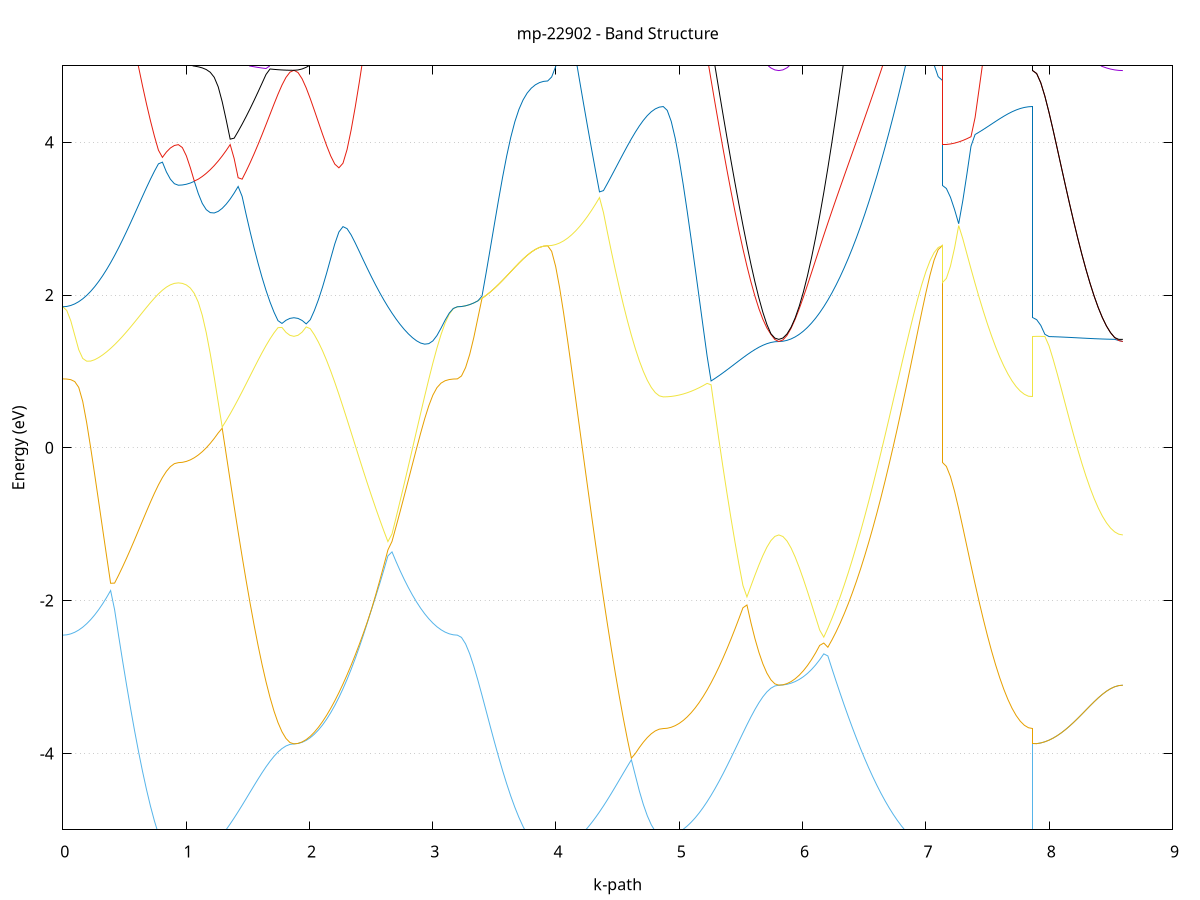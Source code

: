 set title 'mp-22902 - Band Structure'
set xlabel 'k-path'
set ylabel 'Energy (eV)'
set grid y
set yrange [-5:5]
set terminal png size 800,600
set output 'mp-22902_bands_gnuplot.png'
plot '-' using 1:2 with lines notitle, '-' using 1:2 with lines notitle, '-' using 1:2 with lines notitle, '-' using 1:2 with lines notitle, '-' using 1:2 with lines notitle, '-' using 1:2 with lines notitle, '-' using 1:2 with lines notitle, '-' using 1:2 with lines notitle, '-' using 1:2 with lines notitle, '-' using 1:2 with lines notitle, '-' using 1:2 with lines notitle, '-' using 1:2 with lines notitle, '-' using 1:2 with lines notitle, '-' using 1:2 with lines notitle, '-' using 1:2 with lines notitle, '-' using 1:2 with lines notitle
0.000000 -47.659394
0.032322 -47.659394
0.064643 -47.659294
0.096965 -47.659294
0.129287 -47.659294
0.161608 -47.659294
0.193930 -47.659194
0.226252 -47.659094
0.258573 -47.658994
0.290895 -47.658994
0.323217 -47.658894
0.355539 -47.658794
0.387860 -47.658694
0.420182 -47.658594
0.452504 -47.658494
0.484825 -47.658394
0.517147 -47.658294
0.549469 -47.658194
0.581790 -47.658094
0.614112 -47.657994
0.646434 -47.657894
0.678755 -47.657794
0.711077 -47.657694
0.743399 -47.657694
0.775720 -47.657594
0.808042 -47.657494
0.840364 -47.657494
0.872685 -47.657394
0.905007 -47.657394
0.937329 -47.657394
0.937329 -47.657394
0.969651 -47.657394
1.001972 -47.657394
1.034294 -47.657294
1.066616 -47.657294
1.098937 -47.657294
1.131259 -47.657194
1.163581 -47.657094
1.195902 -47.656994
1.228224 -47.656894
1.260546 -47.656794
1.292867 -47.656794
1.325189 -47.656594
1.357511 -47.656494
1.389832 -47.656394
1.422154 -47.656294
1.454476 -47.656194
1.486798 -47.656094
1.519119 -47.655994
1.551441 -47.655894
1.583763 -47.655794
1.616084 -47.655794
1.648406 -47.655694
1.680728 -47.655594
1.713049 -47.655594
1.745371 -47.655494
1.777693 -47.655494
1.810014 -47.655494
1.842336 -47.655394
1.874658 -47.655394
1.874658 -47.655394
1.907797 -47.655394
1.940937 -47.655494
1.974076 -47.655494
2.007216 -47.655594
2.040356 -47.655594
2.073495 -47.655594
2.106635 -47.655694
2.139774 -47.655794
2.172914 -47.655894
2.206054 -47.655994
2.239193 -47.656094
2.272333 -47.656294
2.305472 -47.656394
2.338612 -47.656494
2.371751 -47.656594
2.404891 -47.656794
2.438031 -47.656894
2.471170 -47.657094
2.504310 -47.657294
2.537449 -47.657394
2.570589 -47.657594
2.603728 -47.657694
2.636868 -47.657894
2.670008 -47.657994
2.703147 -47.658194
2.736287 -47.658294
2.769426 -47.658494
2.802566 -47.658594
2.835706 -47.658694
2.868845 -47.658794
2.901985 -47.658894
2.935124 -47.658994
2.968264 -47.659094
3.001403 -47.659194
3.034543 -47.659294
3.067683 -47.659294
3.100822 -47.659294
3.133962 -47.659394
3.167101 -47.659394
3.200241 -47.659394
3.200241 -47.659394
3.233529 -47.659394
3.266817 -47.659394
3.300105 -47.659394
3.333394 -47.659394
3.366682 -47.659394
3.399970 -47.659394
3.433258 -47.659394
3.466546 -47.659394
3.499835 -47.659394
3.533123 -47.659394
3.566411 -47.659494
3.599699 -47.659494
3.632987 -47.659494
3.666276 -47.659494
3.699564 -47.659494
3.732852 -47.659394
3.766140 -47.659394
3.799428 -47.659394
3.832716 -47.659494
3.866005 -47.659494
3.899293 -47.659494
3.932581 -47.659494
3.932581 -47.659494
3.964903 -47.659494
3.997224 -47.659394
4.029546 -47.659394
4.061868 -47.659294
4.094189 -47.659294
4.126511 -47.659194
4.158833 -47.659094
4.191155 -47.659094
4.223476 -47.658894
4.255798 -47.658794
4.288120 -47.658694
4.320441 -47.658594
4.352763 -47.658494
4.385085 -47.658394
4.417406 -47.658194
4.449728 -47.658194
4.482050 -47.658094
4.514371 -47.657994
4.546693 -47.657894
4.579015 -47.657794
4.611336 -47.657694
4.643658 -47.657594
4.675980 -47.657494
4.708301 -47.657394
4.740623 -47.657394
4.772945 -47.657394
4.805267 -47.657294
4.837588 -47.657294
4.869910 -47.657294
4.869910 -47.657294
4.902232 -47.657294
4.934553 -47.657294
4.966875 -47.657194
4.999197 -47.657194
5.031518 -47.657194
5.063840 -47.657094
5.096162 -47.657094
5.128483 -47.656994
5.160805 -47.656894
5.193127 -47.656794
5.225448 -47.656694
5.257770 -47.656594
5.290092 -47.656494
5.322413 -47.656394
5.354735 -47.656294
5.387057 -47.656194
5.419379 -47.656094
5.451700 -47.655994
5.484022 -47.655894
5.516344 -47.655794
5.548665 -47.655694
5.580987 -47.655594
5.613309 -47.655494
5.645630 -47.655494
5.677952 -47.655494
5.710274 -47.655394
5.742595 -47.655394
5.774917 -47.655394
5.807239 -47.655294
5.807239 -47.655294
5.840378 -47.655394
5.873518 -47.655394
5.906657 -47.655394
5.939797 -47.655494
5.972937 -47.655494
6.006076 -47.655594
6.039216 -47.655594
6.072355 -47.655694
6.105495 -47.655794
6.138635 -47.655894
6.171774 -47.655994
6.204914 -47.656094
6.238053 -47.656194
6.271193 -47.656394
6.304332 -47.656494
6.337472 -47.656694
6.370612 -47.656794
6.403751 -47.656994
6.436891 -47.657194
6.470030 -47.657294
6.503170 -47.657494
6.536310 -47.657594
6.569449 -47.657794
6.602589 -47.657994
6.635728 -47.658094
6.668868 -47.658194
6.702007 -47.658394
6.735147 -47.658494
6.768287 -47.658594
6.801426 -47.658694
6.834566 -47.658894
6.867705 -47.658994
6.900845 -47.659094
6.933984 -47.659194
6.967124 -47.659194
7.000264 -47.659294
7.033403 -47.659394
7.066543 -47.659394
7.099682 -47.659494
7.132822 -47.659494
7.132822 -47.657394
7.166110 -47.657394
7.199398 -47.657394
7.232687 -47.657394
7.265975 -47.657394
7.299263 -47.657394
7.332551 -47.657394
7.365839 -47.657394
7.399127 -47.657394
7.432416 -47.657394
7.465704 -47.657294
7.498992 -47.657294
7.532280 -47.657394
7.565568 -47.657394
7.598857 -47.657294
7.632145 -47.657294
7.665433 -47.657294
7.698721 -47.657294
7.732009 -47.657294
7.765297 -47.657294
7.798586 -47.657294
7.831874 -47.657294
7.865162 -47.657294
7.865162 -47.655394
7.898450 -47.655394
7.931738 -47.655494
7.965027 -47.655394
7.998315 -47.655394
8.031603 -47.655394
8.064891 -47.655394
8.098179 -47.655394
8.131468 -47.655394
8.164756 -47.655394
8.198044 -47.655294
8.231332 -47.655394
8.264620 -47.655394
8.297909 -47.655394
8.331197 -47.655394
8.364485 -47.655394
8.397773 -47.655394
8.431061 -47.655394
8.464349 -47.655294
8.497638 -47.655394
8.530926 -47.655394
8.564214 -47.655394
8.597502 -47.655294
e
0.000000 -13.035194
0.032322 -13.031894
0.064643 -13.021794
0.096965 -13.005094
0.129287 -12.981694
0.161608 -12.951794
0.193930 -12.915394
0.226252 -12.872594
0.258573 -12.823694
0.290895 -12.768794
0.323217 -12.707994
0.355539 -12.641794
0.387860 -12.570394
0.420182 -12.494194
0.452504 -12.413694
0.484825 -12.329394
0.517147 -12.241994
0.549469 -12.152294
0.581790 -12.061194
0.614112 -11.969694
0.646434 -11.879094
0.678755 -11.790794
0.711077 -11.706394
0.743399 -11.627594
0.775720 -11.556394
0.808042 -11.494594
0.840364 -11.444194
0.872685 -11.406694
0.905007 -11.383694
0.937329 -11.375894
0.937329 -11.375894
0.969651 -11.372394
1.001972 -11.362094
1.034294 -11.344894
1.066616 -11.320894
1.098937 -11.290094
1.131259 -11.252594
1.163581 -11.208594
1.195902 -11.158094
1.228224 -11.101394
1.260546 -11.038694
1.292867 -10.970194
1.325189 -10.896194
1.357511 -10.817094
1.389832 -10.733394
1.422154 -10.645594
1.454476 -10.554294
1.486798 -10.460394
1.519119 -10.364694
1.551441 -10.268394
1.583763 -10.172694
1.616084 -10.079094
1.648406 -9.989294
1.680728 -9.905194
1.713049 -9.828794
1.745371 -9.762294
1.777693 -9.707894
1.810014 -9.667394
1.842336 -9.642394
1.874658 -9.633994
1.874658 -9.633994
1.907797 -9.642894
1.940937 -9.669294
1.974076 -9.712694
2.007216 -9.772094
2.040356 -9.845994
2.073495 -9.933094
2.106635 -10.031694
2.139774 -10.140094
2.172914 -10.256694
2.206054 -10.379894
2.239193 -10.508194
2.272333 -10.640194
2.305472 -10.774594
2.338612 -10.910394
2.371751 -11.046394
2.404891 -11.181794
2.438031 -11.315794
2.471170 -11.447494
2.504310 -11.576494
2.537449 -11.702094
2.570589 -11.823694
2.603728 -11.941094
2.636868 -12.053694
2.670008 -12.161294
2.703147 -12.263594
2.736287 -12.360194
2.769426 -12.450994
2.802566 -12.535694
2.835706 -12.614194
2.868845 -12.686294
2.901985 -12.751894
2.935124 -12.810894
2.968264 -12.863194
3.001403 -12.908594
3.034543 -12.947194
3.067683 -12.978794
3.100822 -13.003494
3.133962 -13.021094
3.167101 -13.031694
3.200241 -13.035194
3.200241 -13.035194
3.233529 -13.033694
3.266817 -13.029294
3.300105 -13.021894
3.333394 -13.011694
3.366682 -12.998894
3.399970 -12.983594
3.433258 -12.966094
3.466546 -12.946694
3.499835 -12.925694
3.533123 -12.903494
3.566411 -12.880494
3.599699 -12.857194
3.632987 -12.833894
3.666276 -12.811294
3.699564 -12.789794
3.732852 -12.769894
3.766140 -12.752094
3.799428 -12.736794
3.832716 -12.724494
3.866005 -12.715494
3.899293 -12.709894
3.932581 -12.708094
3.932581 -12.708094
3.964903 -12.704594
3.997224 -12.694294
4.029546 -12.677094
4.061868 -12.653094
4.094189 -12.622394
4.126511 -12.585094
4.158833 -12.541194
4.191155 -12.490894
4.223476 -12.434494
4.255798 -12.372094
4.288120 -12.303894
4.320441 -12.230494
4.352763 -12.151994
4.385085 -12.068994
4.417406 -11.982094
4.449728 -11.891794
4.482050 -11.799094
4.514371 -11.704694
4.546693 -11.609894
4.579015 -11.515894
4.611336 -11.424094
4.643658 -11.336294
4.675980 -11.254094
4.708301 -11.179694
4.740623 -11.115094
4.772945 -11.062194
4.805267 -11.022994
4.837588 -10.998794
4.869910 -10.990594
4.869910 -10.990594
4.902232 -10.987194
4.934553 -10.977094
4.966875 -10.960294
4.999197 -10.936794
5.031518 -10.906694
5.063840 -10.870094
5.096162 -10.826994
5.128483 -10.777794
5.160805 -10.722394
5.193127 -10.661294
5.225448 -10.594494
5.257770 -10.522494
5.290092 -10.445494
5.322413 -10.364194
5.354735 -10.279094
5.387057 -10.190694
5.419379 -10.099894
5.451700 -10.007594
5.484022 -9.914894
5.516344 -9.823094
5.548665 -9.733494
5.580987 -9.647894
5.613309 -9.567994
5.645630 -9.495594
5.677952 -9.432894
5.710274 -9.381594
5.742595 -9.343594
5.774917 -9.320094
5.807239 -9.312194
5.807239 -9.312194
5.840378 -9.320594
5.873518 -9.345394
5.906657 -9.386194
5.939797 -9.442194
5.972937 -9.512394
6.006076 -9.595394
6.039216 -9.689994
6.072355 -9.794594
6.105495 -9.907694
6.138635 -10.027894
6.171774 -10.153794
6.204914 -10.283894
6.238053 -10.416994
6.271193 -10.552094
6.304332 -10.687794
6.337472 -10.823494
6.370612 -10.957994
6.403751 -11.090694
6.436891 -11.220894
6.470030 -11.347894
6.503170 -11.471294
6.536310 -11.590394
6.569449 -11.704894
6.602589 -11.814494
6.635728 -11.918694
6.668868 -12.017194
6.702007 -12.109894
6.735147 -12.196494
6.768287 -12.276794
6.801426 -12.350594
6.834566 -12.417694
6.867705 -12.478094
6.900845 -12.531694
6.933984 -12.578294
6.967124 -12.617794
7.000264 -12.650194
7.033403 -12.675494
7.066543 -12.693594
7.099682 -12.704394
7.132822 -12.708094
7.132822 -11.375894
7.166110 -11.374194
7.199398 -11.368994
7.232687 -11.360394
7.265975 -11.348594
7.299263 -11.333694
7.332551 -11.315894
7.365839 -11.295494
7.399127 -11.272894
7.432416 -11.248294
7.465704 -11.222294
7.498992 -11.195294
7.532280 -11.167794
7.565568 -11.140394
7.598857 -11.113594
7.632145 -11.088094
7.665433 -11.064494
7.698721 -11.043294
7.732009 -11.024994
7.765297 -11.010294
7.798586 -10.999494
7.831874 -10.992794
7.865162 -10.990594
7.865162 -9.633994
7.898450 -9.632494
7.931738 -9.628094
7.965027 -9.620794
7.998315 -9.610694
8.031603 -9.597994
8.064891 -9.582894
8.098179 -9.565694
8.131468 -9.546494
8.164756 -9.525894
8.198044 -9.503994
8.231332 -9.481394
8.264620 -9.458394
8.297909 -9.435494
8.331197 -9.413294
8.364485 -9.392194
8.397773 -9.372694
8.431061 -9.355294
8.464349 -9.340394
8.497638 -9.328294
8.530926 -9.319494
8.564214 -9.314094
8.597502 -9.312194
e
0.000000 -2.452194
0.032322 -2.447994
0.064643 -2.435394
0.096965 -2.414494
0.129287 -2.385394
0.161608 -2.347994
0.193930 -2.302494
0.226252 -2.248994
0.258573 -2.187594
0.290895 -2.118594
0.323217 -2.042094
0.355539 -1.958494
0.387860 -1.867894
0.420182 -2.119494
0.452504 -2.457894
0.484825 -2.786694
0.517147 -3.104294
0.549469 -3.409194
0.581790 -3.700094
0.614112 -3.975394
0.646434 -4.233394
0.678755 -4.472294
0.711077 -4.690294
0.743399 -4.885394
0.775720 -5.055294
0.808042 -5.198194
0.840364 -5.311794
0.872685 -5.394394
0.905007 -5.444594
0.937329 -5.461494
0.937329 -5.461494
0.969651 -5.458094
1.001972 -5.447894
1.034294 -5.430894
1.066616 -5.407294
1.098937 -5.377194
1.131259 -5.340494
1.163581 -5.297694
1.195902 -5.248694
1.228224 -5.193994
1.260546 -5.133694
1.292867 -5.068294
1.325189 -4.997994
1.357511 -4.923394
1.389832 -4.845094
1.422154 -4.763494
1.454476 -4.679394
1.486798 -4.593594
1.519119 -4.507094
1.551441 -4.420794
1.583763 -4.335894
1.616084 -4.253694
1.648406 -4.175694
1.680728 -4.103394
1.713049 -4.038394
1.745371 -3.982294
1.777693 -3.936794
1.810014 -3.903094
1.842336 -3.882494
1.874658 -3.875494
1.874658 -3.875494
1.907797 -3.870394
1.940937 -3.855194
1.974076 -3.829794
2.007216 -3.794394
2.040356 -3.748894
2.073495 -3.693294
2.106635 -3.627894
2.139774 -3.552494
2.172914 -3.467394
2.206054 -3.372694
2.239193 -3.268294
2.272333 -3.154594
2.305472 -3.031594
2.338612 -2.899494
2.371751 -2.758394
2.404891 -2.608594
2.438031 -2.450294
2.471170 -2.283794
2.504310 -2.113794
2.537449 -1.948194
2.570589 -1.776394
2.603728 -1.598394
2.636868 -1.414494
2.670008 -1.362294
2.703147 -1.489894
2.736287 -1.610494
2.769426 -1.723694
2.802566 -1.829294
2.835706 -1.927194
2.868845 -2.017094
2.901985 -2.098894
2.935124 -2.172494
2.968264 -2.237594
3.001403 -2.294294
3.034543 -2.342394
3.067683 -2.381794
3.100822 -2.412594
3.133962 -2.434594
3.167101 -2.447794
3.200241 -2.452194
3.200241 -2.452194
3.233529 -2.481794
3.266817 -2.566694
3.300105 -2.696594
3.333394 -2.859294
3.366682 -3.043494
3.399970 -3.240294
3.433258 -3.442594
3.466546 -3.645394
3.499835 -3.844794
3.533123 -4.037894
3.566411 -4.222294
3.599699 -4.396094
3.632987 -4.557794
3.666276 -4.705994
3.699564 -4.839494
3.732852 -4.957394
3.766140 -5.058694
3.799428 -5.142694
3.832716 -5.208694
3.866005 -5.256294
3.899293 -5.284894
3.932581 -5.294494
3.932581 -5.294494
3.964903 -5.291194
3.997224 -5.281294
4.029546 -5.264794
4.061868 -5.241894
4.094189 -5.212494
4.126511 -5.176694
4.158833 -5.134894
4.191155 -5.086994
4.223476 -5.033294
4.255798 -4.973994
4.288120 -4.909494
4.320441 -4.839994
4.352763 -4.765894
4.385085 -4.687694
4.417406 -4.605994
4.449728 -4.521194
4.482050 -4.434294
4.514371 -4.345894
4.546693 -4.257094
4.579015 -4.169094
4.611336 -4.083194
4.643658 -4.288994
4.675980 -4.491594
4.708301 -4.668294
4.740623 -4.816894
4.772945 -4.935094
4.805267 -5.021194
4.837588 -5.073494
4.869910 -5.091094
4.869910 -5.091094
4.902232 -5.087094
4.934553 -5.075394
4.966875 -5.055894
4.999197 -5.028594
5.031518 -4.993694
5.063840 -4.951294
5.096162 -4.901394
5.128483 -4.844394
5.160805 -4.780394
5.193127 -4.709594
5.225448 -4.632294
5.257770 -4.548994
5.290092 -4.459994
5.322413 -4.365794
5.354735 -4.266994
5.387057 -4.164194
5.419379 -4.058394
5.451700 -3.950294
5.484022 -3.841294
5.516344 -3.732594
5.548665 -3.625794
5.580987 -3.522794
5.613309 -3.425794
5.645630 -3.337094
5.677952 -3.259294
5.710274 -3.195194
5.742595 -3.147194
5.774917 -3.117394
5.807239 -3.107294
5.807239 -3.107294
5.840378 -3.104494
5.873518 -3.095794
5.906657 -3.080994
5.939797 -3.059794
5.972937 -3.031794
6.006076 -2.996494
6.039216 -2.953494
6.072355 -2.902294
6.105495 -2.842694
6.138635 -2.774294
6.171774 -2.696994
6.204914 -2.724394
6.238053 -2.890594
6.271193 -3.053594
6.304332 -3.212794
6.337472 -3.367794
6.370612 -3.518094
6.403751 -3.663394
6.436891 -3.803494
6.470030 -3.938094
6.503170 -4.066994
6.536310 -4.189994
6.569449 -4.306994
6.602589 -4.417894
6.635728 -4.522594
6.668868 -4.620894
6.702007 -4.712694
6.735147 -4.798094
6.768287 -4.876794
6.801426 -4.948894
6.834566 -5.014194
6.867705 -5.072894
6.900845 -5.124694
6.933984 -5.169594
6.967124 -5.207694
7.000264 -5.238894
7.033403 -5.263194
7.066543 -5.280594
7.099682 -5.290994
7.132822 -5.294494
7.132822 -5.461494
7.166110 -5.459794
7.199398 -5.454794
7.232687 -5.446594
7.265975 -5.435194
7.299263 -5.420894
7.332551 -5.403794
7.365839 -5.384294
7.399127 -5.362494
7.432416 -5.338894
7.465704 -5.313894
7.498992 -5.287994
7.532280 -5.261594
7.565568 -5.235194
7.598857 -5.209494
7.632145 -5.184894
7.665433 -5.162194
7.698721 -5.141794
7.732009 -5.124194
7.765297 -5.109994
7.798586 -5.099594
7.831874 -5.093194
7.865162 -5.091094
7.865162 -3.875494
7.898450 -3.872394
7.931738 -3.863294
7.965027 -3.848094
7.998315 -3.827094
8.031603 -3.800394
8.064891 -3.768294
8.098179 -3.731094
8.131468 -3.689394
8.164756 -3.643494
8.198044 -3.594094
8.231332 -3.541894
8.264620 -3.487794
8.297909 -3.432694
8.331197 -3.377794
8.364485 -3.324294
8.397773 -3.273594
8.431061 -3.227194
8.464349 -3.186494
8.497638 -3.152994
8.530926 -3.127994
8.564214 -3.112594
8.597502 -3.107294
e
0.000000 0.902406
0.032322 0.900506
0.064643 0.892406
0.096965 0.867306
0.129287 0.791306
0.161608 0.608106
0.193930 0.327406
0.226252 -0.000194
0.258573 -0.347994
0.290895 -0.704294
0.323217 -1.062994
0.355539 -1.420094
0.387860 -1.772994
0.420182 -1.770794
0.452504 -1.667494
0.484825 -1.558694
0.517147 -1.444794
0.549469 -1.326594
0.581790 -1.204994
0.614112 -1.081094
0.646434 -0.956194
0.678755 -0.831894
0.711077 -0.710294
0.743399 -0.593794
0.775720 -0.485494
0.808042 -0.388794
0.840364 -0.307594
0.872685 -0.245894
0.905007 -0.207194
0.937329 -0.193994
0.937329 -0.193994
0.969651 -0.189894
1.001972 -0.177794
1.034294 -0.157794
1.066616 -0.129794
1.098937 -0.093994
1.131259 -0.050594
1.163581 0.000206
1.195902 0.058206
1.228224 0.123206
1.260546 0.194706
1.292867 0.256906
1.325189 -0.086194
1.357511 -0.428994
1.389832 -0.767894
1.422154 -1.100194
1.454476 -1.423594
1.486798 -1.735894
1.519119 -2.035294
1.551441 -2.319794
1.583763 -2.587394
1.616084 -2.836094
1.648406 -3.063794
1.680728 -3.268094
1.713049 -3.446694
1.745371 -3.597094
1.777693 -3.717094
1.810014 -3.804494
1.842336 -3.857694
1.874658 -3.875494
1.874658 -3.875494
1.907797 -3.869094
1.940937 -3.850194
1.974076 -3.818994
2.007216 -3.775994
2.040356 -3.722094
2.073495 -3.657794
2.106635 -3.583994
2.139774 -3.501294
2.172914 -3.410294
2.206054 -3.311594
2.239193 -3.205394
2.272333 -3.092294
2.305472 -2.972194
2.338612 -2.845494
2.371751 -2.712094
2.404891 -2.572294
2.438031 -2.425894
2.471170 -2.273094
2.504310 -2.109094
2.537449 -1.926794
2.570589 -1.737094
2.603728 -1.540294
2.636868 -1.336894
2.670008 -1.225094
2.703147 -1.030394
2.736287 -0.831194
2.769426 -0.628094
2.802566 -0.422294
2.835706 -0.215494
2.868845 -0.010094
2.901985 0.190406
2.935124 0.380106
2.968264 0.550406
3.001403 0.689506
3.034543 0.787906
3.067683 0.847006
3.100822 0.878406
3.133962 0.893706
3.167101 0.900506
3.200241 0.902406
3.200241 0.902406
3.233529 0.940506
3.266817 1.050706
3.300105 1.222606
3.333394 1.443606
3.366682 1.701506
3.399970 1.957406
3.433258 1.995806
3.466546 2.039106
3.499835 2.086606
3.533123 2.137806
3.566411 2.191906
3.599699 2.248106
3.632987 2.305306
3.666276 2.362406
3.699564 2.418206
3.732852 2.471106
3.766140 2.519606
3.799428 2.562206
3.832716 2.597306
3.866005 2.623506
3.899293 2.639806
3.932581 2.645206
3.932581 2.645206
3.964903 2.572406
3.997224 2.375106
4.029546 2.094606
4.061868 1.764406
4.094189 1.405806
4.126511 1.031206
4.158833 0.648506
4.191155 0.262606
4.223476 -0.122894
4.255798 -0.505394
4.288120 -0.882894
4.320441 -1.253694
4.352763 -1.616294
4.385085 -1.969494
4.417406 -2.311894
4.449728 -2.642194
4.482050 -2.958994
4.514371 -3.261094
4.546693 -3.546794
4.579015 -3.814594
4.611336 -4.062594
4.643658 -4.000794
4.675980 -3.923694
4.708301 -3.853794
4.740623 -3.792894
4.772945 -3.742894
4.805267 -3.705794
4.837588 -3.682894
4.869910 -3.675094
4.869910 -3.675094
4.902232 -3.670894
4.934553 -3.658094
4.966875 -3.636994
4.999197 -3.607294
5.031518 -3.569394
5.063840 -3.523094
5.096162 -3.468494
5.128483 -3.405794
5.160805 -3.335094
5.193127 -3.256394
5.225448 -3.170094
5.257770 -3.076094
5.290092 -2.974894
5.322413 -2.866594
5.354735 -2.751494
5.387057 -2.630194
5.419379 -2.502994
5.451700 -2.370594
5.484022 -2.233794
5.516344 -2.093594
5.548665 -2.057194
5.580987 -2.288994
5.613309 -2.496294
5.645630 -2.676794
5.677952 -2.828294
5.710274 -2.948794
5.742595 -3.036294
5.774917 -3.089494
5.807239 -3.107294
5.807239 -3.107294
5.840378 -3.102094
5.873518 -3.086294
5.906657 -3.059994
5.939797 -3.023194
5.972937 -2.975994
6.006076 -2.918494
6.039216 -2.850594
6.072355 -2.772594
6.105495 -2.684494
6.138635 -2.586294
6.171774 -2.555794
6.204914 -2.610594
6.238053 -2.514994
6.271193 -2.410194
6.304332 -2.295994
6.337472 -2.172594
6.370612 -2.039794
6.403751 -1.897794
6.436891 -1.746494
6.470030 -1.585994
6.503170 -1.416294
6.536310 -1.237594
6.569449 -1.049994
6.602589 -0.853494
6.635728 -0.648294
6.668868 -0.434594
6.702007 -0.212594
6.735147 0.017306
6.768287 0.254606
6.801426 0.499006
6.834566 0.749506
6.867705 1.005006
6.900845 1.264106
6.933984 1.524206
6.967124 1.781806
7.000264 2.030806
7.033403 2.261606
7.066543 2.457806
7.099682 2.595006
7.132822 2.645206
7.132822 -0.193994
7.166110 -0.243094
7.199398 -0.377594
7.232687 -0.570594
7.265975 -0.797294
7.299263 -1.040794
7.332551 -1.290494
7.365839 -1.539394
7.399127 -1.783394
7.432416 -2.019194
7.465704 -2.244494
7.498992 -2.457694
7.532280 -2.657194
7.565568 -2.841794
7.598857 -3.010294
7.632145 -3.161694
7.665433 -3.294994
7.698721 -3.409394
7.732009 -3.504094
7.765297 -3.578494
7.798586 -3.631994
7.831874 -3.664294
7.865162 -3.675094
7.865162 -3.875494
7.898450 -3.872394
7.931738 -3.863294
7.965027 -3.848094
7.998315 -3.827094
8.031603 -3.800394
8.064891 -3.768294
8.098179 -3.731094
8.131468 -3.689394
8.164756 -3.643494
8.198044 -3.594094
8.231332 -3.541894
8.264620 -3.487794
8.297909 -3.432694
8.331197 -3.377794
8.364485 -3.324294
8.397773 -3.273594
8.431061 -3.227194
8.464349 -3.186494
8.497638 -3.152994
8.530926 -3.127994
8.564214 -3.112594
8.597502 -3.107294
e
0.000000 1.846606
0.032322 1.798206
0.064643 1.663806
0.096965 1.474106
0.129287 1.284706
0.161608 1.170206
0.193930 1.134306
0.226252 1.135506
0.258573 1.153506
0.290895 1.181406
0.323217 1.216106
0.355539 1.256406
0.387860 1.301306
0.420182 1.350506
0.452504 1.403406
0.484825 1.459606
0.517147 1.518806
0.549469 1.580306
0.581790 1.643806
0.614112 1.708406
0.646434 1.773406
0.678755 1.837806
0.711077 1.900506
0.743399 1.960006
0.775720 2.014906
0.808042 2.063406
0.840364 2.103606
0.872685 2.133906
0.905007 2.152806
0.937329 2.159206
0.937329 2.159206
0.969651 2.152906
1.001972 2.132406
1.034294 2.091906
1.066616 2.021106
1.098937 1.906106
1.131259 1.735206
1.163581 1.507006
1.195902 1.231806
1.228224 0.923806
1.260546 0.595806
1.292867 0.272406
1.325189 0.355906
1.357511 0.444606
1.389832 0.537806
1.422154 0.635006
1.454476 0.735206
1.486798 0.837606
1.519119 0.941106
1.551441 1.044406
1.583763 1.146306
1.616084 1.245006
1.648406 1.339006
1.680728 1.426306
1.713049 1.505006
1.745371 1.573006
1.777693 1.576006
1.810014 1.511606
1.842336 1.472506
1.874658 1.459406
1.874658 1.459406
1.907797 1.473206
1.940937 1.514506
1.974076 1.582706
2.007216 1.559606
2.040356 1.479506
2.073495 1.382706
2.106635 1.270306
2.139774 1.143906
2.172914 1.005406
2.206054 0.856706
2.239193 0.700106
2.272333 0.537406
2.305472 0.370806
2.338612 0.201706
2.371751 0.031906
2.404891 -0.137394
2.438031 -0.305094
2.471170 -0.469994
2.504310 -0.631394
2.537449 -0.788494
2.570589 -0.940594
2.603728 -1.087294
2.636868 -1.227994
2.670008 -1.127294
2.703147 -0.912094
2.736287 -0.691994
2.769426 -0.467594
2.802566 -0.239894
2.835706 -0.009994
2.868845 0.220706
2.901985 0.450506
2.935124 0.677206
2.968264 0.897906
3.001403 1.109206
3.034543 1.306206
3.067683 1.483306
3.100822 1.633306
3.133962 1.748606
3.167101 1.821606
3.200241 1.846606
3.200241 1.846606
3.233529 1.849806
3.266817 1.859206
3.300105 1.874906
3.333394 1.896606
3.366682 1.924206
3.399970 1.957406
3.433258 1.995806
3.466546 2.039106
3.499835 2.086606
3.533123 2.137806
3.566411 2.191906
3.599699 2.248106
3.632987 2.305306
3.666276 2.362406
3.699564 2.418206
3.732852 2.471106
3.766140 2.519606
3.799428 2.562206
3.832716 2.597306
3.866005 2.623506
3.899293 2.639806
3.932581 2.645206
3.932581 2.645206
3.964903 2.649306
3.997224 2.661306
4.029546 2.681306
4.061868 2.709206
4.094189 2.744806
4.126511 2.788006
4.158833 2.838506
4.191155 2.896006
4.223476 2.960306
4.255798 3.030906
4.288120 3.107506
4.320441 3.189506
4.352763 3.276306
4.385085 3.079606
4.417406 2.817606
4.449728 2.565006
4.482050 2.322406
4.514371 2.090906
4.546693 1.871406
4.579015 1.665106
4.611336 1.473306
4.643658 1.297506
4.675980 1.139506
4.708301 1.001106
4.740623 0.884206
4.772945 0.790706
4.805267 0.722406
4.837588 0.680806
4.869910 0.666906
4.869910 0.666906
4.902232 0.668406
4.934553 0.672906
4.966875 0.680406
4.999197 0.691006
5.031518 0.704406
5.063840 0.720806
5.096162 0.740006
5.128483 0.762006
5.160805 0.786606
5.193127 0.813806
5.225448 0.843406
5.257770 0.825106
5.290092 0.454406
5.322413 0.092506
5.354735 -0.258894
5.387057 -0.598294
5.419379 -0.923994
5.451700 -1.234394
5.484022 -1.527894
5.516344 -1.802794
5.548665 -1.951494
5.580987 -1.809094
5.613309 -1.668994
5.645630 -1.534394
5.677952 -1.409894
5.710274 -1.301194
5.742595 -1.215394
5.774917 -1.159794
5.807239 -1.140494
5.807239 -1.140494
5.840378 -1.160794
5.873518 -1.219694
5.906657 -1.311694
5.939797 -1.429794
5.972937 -1.567394
6.006076 -1.718694
6.039216 -1.879294
6.072355 -2.045594
6.105495 -2.214994
6.138635 -2.385594
6.171774 -2.478394
6.204914 -2.360794
6.238053 -2.233594
6.271193 -2.097094
6.304332 -1.951494
6.337472 -1.797094
6.370612 -1.633894
6.403751 -1.462494
6.436891 -1.282994
6.470030 -1.095794
6.503170 -0.901194
6.536310 -0.699894
6.569449 -0.492094
6.602589 -0.278594
6.635728 -0.059794
6.668868 0.163306
6.702007 0.390006
6.735147 0.619106
6.768287 0.849506
6.801426 1.079606
6.834566 1.307406
6.867705 1.530606
6.900845 1.746406
6.933984 1.950906
6.967124 2.139906
7.000264 2.307806
7.033403 2.448406
7.066543 2.555306
7.099682 2.622406
7.132822 2.645206
7.132822 2.159206
7.166110 2.217506
7.199398 2.379706
7.232687 2.618506
7.265975 2.909306
7.299263 2.737706
7.332551 2.539106
7.365839 2.342406
7.399127 2.150506
7.432416 1.965506
7.465704 1.789006
7.498992 1.622106
7.532280 1.465906
7.565568 1.321406
7.598857 1.189306
7.632145 1.070606
7.665433 0.966006
7.698721 0.876106
7.732009 0.801606
7.765297 0.743006
7.798586 0.700806
7.831874 0.675406
7.865162 0.666906
7.865162 1.459406
7.898450 1.459206
7.931738 1.458606
7.965027 1.457706
7.998315 1.335906
8.031603 1.161506
8.064891 0.970906
8.098179 0.771406
8.131468 0.568306
8.164756 0.366406
8.198044 0.169006
8.231332 -0.020894
8.264620 -0.200794
8.297909 -0.368894
8.331197 -0.523494
8.364485 -0.663094
8.397773 -0.786594
8.431061 -0.892894
8.464349 -0.980994
8.497638 -1.050394
8.530926 -1.100294
8.564214 -1.130494
8.597502 -1.140494
e
0.000000 1.846606
0.032322 1.850806
0.064643 1.863306
0.096965 1.884106
0.129287 1.913206
0.161608 1.950306
0.193930 1.995506
0.226252 2.048506
0.258573 2.109206
0.290895 2.177306
0.323217 2.252506
0.355539 2.334606
0.387860 2.423106
0.420182 2.517706
0.452504 2.617706
0.484825 2.722706
0.517147 2.831906
0.549469 2.944506
0.581790 3.059406
0.614112 3.175706
0.646434 3.291806
0.678755 3.406206
0.711077 3.516806
0.743399 3.621506
0.775720 3.717506
0.808042 3.739606
0.840364 3.611606
0.872685 3.516406
0.905007 3.457606
0.937329 3.437706
0.937329 3.437706
0.969651 3.440906
1.001972 3.450406
1.034294 3.466306
1.066616 3.488606
1.098937 3.328306
1.131259 3.199806
1.163581 3.117706
1.195902 3.079006
1.228224 3.074406
1.260546 3.095106
1.292867 3.134806
1.325189 3.189606
1.357511 3.256706
1.389832 3.334506
1.422154 3.421506
1.454476 3.291206
1.486798 3.055606
1.519119 2.830106
1.551441 2.616406
1.583763 2.415906
1.616084 2.229906
1.648406 2.060206
1.680728 1.908306
1.713049 1.775806
1.745371 1.664506
1.777693 1.628406
1.810014 1.669406
1.842336 1.694606
1.874658 1.703106
1.874658 1.703106
1.907797 1.694106
1.940937 1.667206
1.974076 1.622306
2.007216 1.677306
2.040356 1.797006
2.073495 1.940306
2.106635 2.104906
2.139774 2.287006
2.172914 2.480106
2.206054 2.670006
2.239193 2.825306
2.272333 2.895806
2.305472 2.869306
2.338612 2.787006
2.371751 2.682106
2.404891 2.569606
2.438031 2.455706
2.471170 2.343606
2.504310 2.234906
2.537449 2.130406
2.570589 2.030606
2.603728 1.936106
2.636868 1.847006
2.670008 1.763506
2.703147 1.686006
2.736287 1.614706
2.769426 1.549906
2.802566 1.492106
2.835706 1.442206
2.868845 1.401306
2.901985 1.371706
2.935124 1.357206
2.968264 1.363706
3.001403 1.399706
3.034543 1.469906
3.067683 1.566706
3.100822 1.671206
3.133962 1.762706
3.167101 1.824706
3.200241 1.846606
3.200241 1.846606
3.233529 1.849806
3.266817 1.859206
3.300105 1.874906
3.333394 1.896606
3.366682 1.924206
3.399970 1.986406
3.433258 2.289706
3.466546 2.604106
3.499835 2.922406
3.533123 3.236706
3.566411 3.538306
3.599699 3.817106
3.632987 4.063006
3.666276 4.268506
3.699564 4.431006
3.732852 4.554006
3.766140 4.643906
3.799428 4.707906
3.832716 4.752106
3.866005 4.780906
3.899293 4.797106
3.932581 4.802306
3.932581 4.802306
3.964903 4.854906
3.997224 4.990606
4.029546 5.166406
4.061868 5.348006
4.094189 5.516706
4.126511 5.428806
4.158833 5.117806
4.191155 4.809706
4.223476 4.505906
4.255798 4.207306
4.288120 3.914706
4.320441 3.628806
4.352763 3.350206
4.385085 3.367306
4.417406 3.461706
4.449728 3.558806
4.482050 3.657406
4.514371 3.756606
4.546693 3.855206
4.579015 3.951706
4.611336 4.044806
4.643658 4.132706
4.675980 4.213906
4.708301 4.286606
4.740623 4.349106
4.772945 4.399706
4.805267 4.436906
4.837588 4.459806
4.869910 4.467506
4.869910 4.467506
4.902232 4.417406
4.934553 4.273606
4.966875 4.052006
4.999197 3.771606
5.031518 3.449706
5.063840 3.099606
5.096162 2.731706
5.128483 2.353206
5.160805 1.969606
5.193127 1.585006
5.225448 1.202706
5.257770 0.875306
5.290092 0.909206
5.322413 0.944906
5.354735 0.982206
5.387057 1.020806
5.419379 1.060206
5.451700 1.100106
5.484022 1.139906
5.516344 1.179106
5.548665 1.217106
5.580987 1.253106
5.613309 1.286606
5.645630 1.316606
5.677952 1.342406
5.710274 1.363406
5.742595 1.378906
5.774917 1.388506
5.807239 1.391706
5.807239 1.391706
5.840378 1.395406
5.873518 1.406706
5.906657 1.425606
5.939797 1.452006
5.972937 1.485906
6.006076 1.527306
6.039216 1.576306
6.072355 1.632906
6.105495 1.696906
6.138635 1.768606
6.171774 1.847706
6.204914 1.934406
6.238053 2.028606
6.271193 2.130406
6.304332 2.239606
6.337472 2.356506
6.370612 2.480806
6.403751 2.612606
6.436891 2.752006
6.470030 2.898906
6.503170 3.053206
6.536310 3.215006
6.569449 3.384306
6.602589 3.561006
6.635728 3.745106
6.668868 3.936506
6.702007 4.135206
6.735147 4.341106
6.768287 4.554106
6.801426 4.774006
6.834566 5.000606
6.867705 5.233606
6.900845 5.472406
6.933984 5.716206
6.967124 5.808106
7.000264 5.509906
7.033403 5.239306
7.066543 5.013706
7.099682 4.858606
7.132822 4.802306
7.132822 3.437706
7.166110 3.394706
7.199398 3.279406
7.232687 3.118506
7.265975 2.933406
7.299263 3.234706
7.332551 3.583606
7.365839 3.948806
7.399127 4.101906
7.432416 4.133706
7.465704 4.167306
7.498992 4.202206
7.532280 4.237706
7.565568 4.273206
7.598857 4.307906
7.632145 4.340906
7.665433 4.371606
7.698721 4.399106
7.732009 4.422706
7.765297 4.441906
7.798586 4.455906
7.831874 4.464606
7.865162 4.467506
7.865162 1.703106
7.898450 1.677406
7.931738 1.602906
7.965027 1.486106
7.998315 1.456306
8.031603 1.454706
8.064891 1.452706
8.098179 1.450506
8.131468 1.448006
8.164756 1.445406
8.198044 1.442606
8.231332 1.439806
8.264620 1.436906
8.297909 1.434206
8.331197 1.431506
8.364485 1.428906
8.397773 1.426606
8.431061 1.424606
8.464349 1.422806
8.497638 1.421406
8.530926 1.420406
8.564214 1.404706
8.597502 1.391706
e
0.000000 5.636406
0.032322 5.666406
0.064643 5.733706
0.096965 5.797206
0.129287 5.843706
0.161608 5.880006
0.193930 5.912706
0.226252 5.944906
0.258573 5.978006
0.290895 6.012206
0.323217 6.047006
0.355539 6.081306
0.387860 6.113006
0.420182 6.139006
0.452504 6.154606
0.484825 6.090706
0.517147 5.803106
0.549469 5.522806
0.581790 5.251106
0.614112 4.989306
0.646434 4.739106
0.678755 4.502306
0.711077 4.281106
0.743399 4.078106
0.775720 3.896506
0.808042 3.802206
0.840364 3.872306
0.872685 3.925006
0.905007 3.957806
0.937329 3.968906
0.937329 3.968906
0.969651 3.930306
1.001972 3.822706
1.034294 3.667206
1.066616 3.492306
1.098937 3.517206
1.131259 3.552206
1.163581 3.593406
1.195902 3.640906
1.228224 3.694506
1.260546 3.754406
1.292867 3.820306
1.325189 3.892106
1.357511 3.969906
1.389832 3.786506
1.422154 3.535606
1.454476 3.517106
1.486798 3.620606
1.519119 3.731206
1.551441 3.848406
1.583763 3.971406
1.616084 4.099506
1.648406 4.231506
1.680728 4.365706
1.713049 4.499506
1.745371 4.629206
1.777693 4.748706
1.810014 4.848906
1.842336 4.917506
1.874658 4.942306
1.874658 4.942306
1.907797 4.912606
1.940937 4.830606
1.974076 4.711606
2.007216 4.570406
2.040356 4.417706
2.073495 4.260806
2.106635 4.105206
2.139774 3.956306
2.172914 3.821206
2.206054 3.713906
2.239193 3.665406
2.272333 3.725206
2.305472 3.904606
2.338612 4.161306
2.371751 4.460906
2.404891 4.787506
2.438031 5.133306
2.471170 5.493906
2.504310 5.866206
2.537449 6.056306
2.570589 6.218706
2.603728 6.389806
2.636868 6.569106
2.670008 6.755906
2.703147 6.949606
2.736287 7.149506
2.769426 7.354706
2.802566 7.564506
2.835706 7.777606
2.868845 7.929006
2.901985 7.588406
2.935124 7.257506
2.968264 6.940906
3.001403 6.643106
3.034543 6.369506
3.067683 6.127006
3.100822 5.923406
3.133962 5.768006
3.167101 5.670006
3.200241 5.636406
3.200241 5.636406
3.233529 5.637606
3.266817 5.641306
3.300105 5.647706
3.333394 5.657506
3.366682 5.671506
3.399970 5.690806
3.433258 5.717306
3.466546 5.753406
3.499835 5.802706
3.533123 5.870306
3.566411 5.962806
3.599699 6.088606
3.632987 6.256306
3.666276 6.472106
3.699564 6.736906
3.732852 6.885106
3.766140 6.982606
3.799428 7.082306
3.832716 7.053806
3.866005 6.991706
3.899293 6.954006
3.932581 6.941306
3.932581 6.941306
3.964903 6.848806
3.997224 6.627806
4.029546 6.350306
4.061868 6.050006
4.094189 5.740706
4.126511 5.665906
4.158833 5.796106
4.191155 5.911006
4.223476 6.015106
4.255798 6.112206
4.288120 6.205406
4.320441 6.297106
4.352763 6.388906
4.385085 6.482106
4.417406 6.577606
4.449728 6.675906
4.482050 6.777406
4.514371 6.882406
4.546693 6.990706
4.579015 7.102206
4.611336 7.216306
4.643658 7.332306
4.675980 7.448606
4.708301 7.563206
4.740623 7.672706
4.772945 7.772006
4.805267 7.853806
4.837588 7.908906
4.869910 7.928506
4.869910 7.928506
4.902232 7.879706
4.934553 7.742306
4.966875 7.537306
4.999197 7.286006
5.031518 7.004906
5.063840 6.705406
5.096162 6.395106
5.128483 6.079206
5.160805 5.761006
5.193127 5.443206
5.225448 5.127806
5.257770 4.816106
5.290092 4.509606
5.322413 4.209306
5.354735 3.916306
5.387057 3.631806
5.419379 3.356806
5.451700 3.092606
5.484022 2.840406
5.516344 2.601806
5.548665 2.378606
5.580987 2.172706
5.613309 1.986206
5.645630 1.821806
5.677952 1.682006
5.710274 1.569606
5.742595 1.487006
5.774917 1.418006
5.807239 1.391706
5.807239 1.391706
5.840378 1.412206
5.873518 1.471706
5.906657 1.564506
5.939797 1.683406
5.972937 1.821206
6.006076 1.971806
6.039216 2.130206
6.072355 2.292906
6.105495 2.456906
6.138635 2.620606
6.171774 2.782606
6.204914 2.942406
6.238053 3.099806
6.271193 3.254906
6.304332 3.408206
6.337472 3.560006
6.370612 3.710906
6.403751 3.861406
6.436891 4.012006
6.470030 4.163106
6.503170 4.315206
6.536310 4.468406
6.569449 4.623106
6.602589 4.779306
6.635728 4.937206
6.668868 5.096706
6.702007 5.257706
6.735147 5.419906
6.768287 5.583006
6.801426 5.746506
6.834566 5.909406
6.867705 6.070806
6.900845 6.229106
6.933984 6.122006
6.967124 5.963606
7.000264 6.212006
7.033403 6.456006
7.066543 6.683606
7.099682 6.865506
7.132822 6.941306
7.132822 3.968906
7.166110 3.971106
7.199398 3.977806
7.232687 3.988906
7.265975 4.004206
7.299263 4.023406
7.332551 4.046406
7.365839 4.072706
7.399127 4.325106
7.432416 4.708406
7.465704 5.095106
7.498992 5.481506
7.532280 5.863706
7.565568 6.237506
7.598857 6.597906
7.632145 6.939806
7.665433 7.257906
7.698721 7.547506
7.732009 7.804306
7.765297 7.918006
7.798586 7.924206
7.831874 7.927506
7.865162 7.928506
7.865162 4.942306
7.898450 4.899006
7.931738 4.778706
7.965027 4.602706
7.998315 4.391606
8.031603 4.160806
8.064891 3.920306
8.098179 3.676806
8.131468 3.434806
8.164756 3.197306
8.198044 2.967006
8.231332 2.745806
8.264620 2.535406
8.297909 2.337606
8.331197 2.154006
8.364485 1.986206
8.397773 1.835906
8.431061 1.704906
8.464349 1.594806
8.497638 1.507106
8.530926 1.443406
8.564214 1.404706
8.597502 1.391706
e
0.000000 6.089106
0.032322 6.119706
0.064643 6.225606
0.096965 6.428006
0.129287 6.718306
0.161608 7.071406
0.193930 7.467106
0.226252 7.892706
0.258573 8.181206
0.290895 7.888406
0.323217 7.589106
0.355539 7.286706
0.387860 6.983806
0.420182 6.682406
0.452504 6.384206
0.484825 6.153206
0.517147 6.127506
0.549469 6.072206
0.581790 5.987706
0.614112 5.880506
0.646434 5.759606
0.678755 5.633306
0.711077 5.508506
0.743399 5.390406
0.775720 5.283106
0.808042 5.190006
0.840364 5.114106
0.872685 5.057906
0.905007 5.023306
0.937329 5.011706
0.937329 5.011706
0.969651 5.010906
1.001972 5.008306
1.034294 5.003906
1.066616 4.997206
1.098937 4.987606
1.131259 4.973506
1.163581 4.952006
1.195902 4.916406
1.228224 4.850506
1.260546 4.725606
1.292867 4.530506
1.325189 4.293306
1.357511 4.041006
1.389832 4.053406
1.422154 4.142406
1.454476 4.236706
1.486798 4.336106
1.519119 4.440006
1.551441 4.548006
1.583763 4.659406
1.616084 4.773106
1.648406 4.888006
1.680728 4.959306
1.713049 4.954206
1.745371 4.949906
1.777693 4.946606
1.810014 4.944206
1.842336 4.942706
1.874658 4.942306
1.874658 4.942306
1.907797 4.946606
1.940937 4.959606
1.974076 4.981206
2.007216 5.011406
2.040356 5.050306
2.073495 5.097806
2.106635 5.082006
2.139774 5.059806
2.172914 5.056306
2.206054 5.071506
2.239193 5.104706
2.272333 5.155006
2.305472 5.221506
2.338612 5.303006
2.371751 5.398606
2.404891 5.507206
2.438031 5.628106
2.471170 5.760306
2.504310 5.903306
2.537449 6.247506
2.570589 6.635206
2.603728 6.970306
2.636868 7.149406
2.670008 7.333806
2.703147 7.522406
2.736287 7.713506
2.769426 7.903606
2.802566 8.082506
2.835706 8.208206
2.868845 7.993006
2.901985 7.881706
2.935124 7.586606
2.968264 7.294206
3.001403 7.017106
3.034543 6.762706
3.067683 6.538106
3.100822 6.350706
3.133962 6.208706
3.167101 6.119606
3.200241 6.089106
3.200241 6.089106
3.233529 6.092306
3.266817 6.101806
3.300105 6.117506
3.333394 6.139606
3.366682 6.168006
3.399970 6.202606
3.433258 6.243606
3.466546 6.290806
3.499835 6.344206
3.533123 6.403906
3.566411 6.469606
3.599699 6.541506
3.632987 6.619206
3.666276 6.702706
3.699564 6.791506
3.732852 7.045406
3.766140 7.245506
3.799428 7.138906
3.832716 7.053806
3.866005 6.991706
3.899293 6.954006
3.932581 6.941306
3.932581 6.941306
3.964903 6.944406
3.997224 6.953506
4.029546 6.968706
4.061868 6.990006
4.094189 7.017206
4.126511 7.050506
4.158833 7.089606
4.191155 7.134606
4.223476 7.185306
4.255798 7.241606
4.288120 7.303406
4.320441 7.370506
4.352763 7.442606
4.385085 7.519606
4.417406 7.601106
4.449728 7.686706
4.482050 7.775906
4.514371 7.868106
4.546693 7.962506
4.579015 8.058206
4.611336 8.153906
4.643658 8.248006
4.675980 8.338706
4.708301 8.382606
4.740623 8.374706
4.772945 8.368406
4.805267 8.363906
4.837588 8.361206
4.869910 8.360206
4.869910 8.360206
4.902232 8.319606
4.934553 8.202606
4.966875 8.021106
4.999197 7.790206
5.031518 7.523706
5.063840 7.232806
5.096162 6.926006
5.128483 6.609106
5.160805 6.286506
5.193127 5.961406
5.225448 5.636106
5.257770 5.312206
5.290092 4.991306
5.322413 4.674506
5.354735 4.362706
5.387057 4.056906
5.419379 3.757906
5.451700 3.466706
5.484022 3.184306
5.516344 2.912006
5.548665 2.651306
5.580987 2.404106
5.613309 2.172906
5.645630 1.961206
5.677952 1.773506
5.710274 1.615706
5.742595 1.494706
5.774917 1.436606
5.807239 1.419606
5.807239 1.419606
5.840378 1.437506
5.873518 1.490906
5.906657 1.579006
5.939797 1.700706
5.972937 1.854406
6.006076 2.038206
6.039216 2.250306
6.072355 2.488606
6.105495 2.751006
6.138635 3.035606
6.171774 3.340306
6.204914 3.663406
6.238053 4.002906
6.271193 4.356906
6.304332 4.723506
6.337472 5.100506
6.370612 5.485606
6.403751 5.875906
6.436891 6.267306
6.470030 6.654606
6.503170 7.029806
6.536310 7.380606
6.569449 7.688506
6.602589 7.927806
6.635728 8.070706
6.668868 8.101506
6.702007 8.025706
6.735147 7.864206
6.768287 7.639906
6.801426 7.372506
6.834566 7.076606
6.867705 6.763906
6.900845 6.443106
6.933984 6.382106
6.967124 6.526806
7.000264 6.659106
7.033403 6.773506
7.066543 6.863306
7.099682 6.921206
7.132822 6.941306
7.132822 5.011706
7.166110 5.061306
7.199398 5.196506
7.232687 5.390206
7.265975 5.620306
7.299263 5.872206
7.332551 6.136606
7.365839 6.406006
7.399127 6.673706
7.432416 6.931506
7.465704 7.169806
7.498992 7.377906
7.532280 7.546806
7.565568 7.674006
7.598857 7.763806
7.632145 7.824506
7.665433 7.864706
7.698721 7.890806
7.732009 7.907506
7.765297 8.023906
7.798586 8.199306
7.831874 8.317506
7.865162 8.360206
7.865162 4.942306
7.898450 4.899006
7.931738 4.778706
7.965027 4.602706
7.998315 4.391606
8.031603 4.160806
8.064891 3.920306
8.098179 3.676806
8.131468 3.434806
8.164756 3.197306
8.198044 2.967006
8.231332 2.745806
8.264620 2.535406
8.297909 2.337606
8.331197 2.154006
8.364485 1.986206
8.397773 1.835906
8.431061 1.704906
8.464349 1.594806
8.497638 1.507106
8.530926 1.443406
8.564214 1.419806
8.597502 1.419606
e
0.000000 9.567306
0.032322 9.542706
0.064643 9.468906
0.096965 9.346306
0.129287 9.177806
0.161608 8.969106
0.193930 8.728106
0.226252 8.463106
0.258573 8.339306
0.290895 8.666606
0.323217 8.449506
0.355539 8.230706
0.387860 8.020906
0.420182 7.825306
0.452504 7.650306
0.484825 7.503706
0.517147 7.394006
0.549469 7.327506
0.581790 7.305106
0.614112 7.321306
0.646434 7.368406
0.678755 7.439206
0.711077 7.528306
0.743399 7.632006
0.775720 7.747706
0.808042 7.873206
0.840364 7.970906
0.872685 7.898506
0.905007 7.853706
0.937329 7.838606
0.937329 7.838606
0.969651 7.719406
1.001972 7.465306
1.034294 7.170506
1.066616 6.864106
1.098937 6.556406
1.131259 6.252806
1.163581 5.958406
1.195902 5.681306
1.228224 5.438706
1.260546 5.260106
1.292867 5.157506
1.325189 5.103406
1.357511 5.071506
1.389832 5.049806
1.422154 5.033206
1.454476 5.019606
1.486798 5.007906
1.519119 4.997506
1.551441 4.988206
1.583763 4.979706
1.616084 4.972106
1.648406 4.965306
1.680728 5.002006
1.713049 5.112506
1.745371 5.216006
1.777693 5.307306
1.810014 5.380406
1.842336 5.428206
1.874658 5.444906
1.874658 5.444906
1.907797 5.427506
1.940937 5.380506
1.974076 5.315206
2.007216 5.244106
2.040356 5.177406
2.073495 5.121906
2.106635 5.153806
2.139774 5.218306
2.172914 5.291306
2.206054 5.372706
2.239193 5.462506
2.272333 5.560606
2.305472 5.666906
2.338612 5.781306
2.371751 5.903606
2.404891 6.033906
2.438031 6.171906
2.471170 6.317406
2.504310 6.470306
2.537449 6.630306
2.570589 6.797106
2.603728 7.026006
2.636868 7.416206
2.670008 7.800506
2.703147 8.171806
2.736287 8.518306
2.769426 8.793106
2.802566 8.613406
2.835706 8.274406
2.868845 8.137606
2.901985 8.208906
2.935124 8.423506
2.968264 8.634006
3.001403 8.837206
3.034543 9.028606
3.067683 9.202506
3.100822 9.351706
3.133962 9.467606
3.167101 9.541706
3.200241 9.567306
3.200241 9.567306
3.233529 9.564406
3.266817 9.555806
3.300105 9.541906
3.333394 9.523006
3.366682 9.499606
3.399970 9.300506
3.433258 9.086006
3.466546 8.868906
3.499835 8.652906
3.533123 8.440806
3.566411 8.235106
3.599699 8.037806
3.632987 7.851006
3.666276 7.676506
3.699564 7.516106
3.732852 7.371906
3.766140 7.245506
3.799428 7.138906
3.832716 7.180906
3.866005 7.271806
3.899293 7.341706
3.932581 7.369306
3.932581 7.369306
3.964903 7.395706
3.997224 7.475406
4.029546 7.609506
4.061868 7.797506
4.094189 8.034906
4.126511 8.312206
4.158833 8.585106
4.191155 8.583106
4.223476 8.576906
4.255798 8.567906
4.288120 8.556906
4.320441 8.544506
4.352763 8.530906
4.385085 8.516506
4.417406 8.501606
4.449728 8.486506
4.482050 8.471306
4.514371 8.456306
4.546693 8.441806
4.579015 8.427806
4.611336 8.414806
4.643658 8.402806
4.675980 8.392006
4.708301 8.423606
4.740623 8.499806
4.772945 8.564206
4.805267 8.613406
4.837588 8.644306
4.869910 8.654906
4.869910 8.654906
4.902232 8.635306
4.934553 8.577806
4.966875 8.486006
4.999197 8.364906
5.031518 8.220106
5.063840 8.057206
5.096162 7.881006
5.128483 7.695606
5.160805 7.504606
5.193127 7.310706
5.225448 7.116306
5.257770 6.923206
5.290092 6.733106
5.322413 6.547306
5.354735 6.367006
5.387057 6.193206
5.419379 6.026906
5.451700 5.868906
5.484022 5.720306
5.516344 5.581906
5.548665 5.454506
5.580987 5.339106
5.613309 5.236606
5.645630 5.147906
5.677952 5.073806
5.710274 5.015306
5.742595 4.972906
5.774917 4.947206
5.807239 4.938606
5.807239 4.938606
5.840378 4.947706
5.873518 4.974906
5.906657 5.020306
5.939797 5.084306
5.972937 5.166906
6.006076 5.268406
6.039216 5.388906
6.072355 5.528106
6.105495 5.685706
6.138635 5.861006
6.171774 6.052806
6.204914 6.259806
6.238053 6.479906
6.271193 6.710806
6.304332 6.949906
6.337472 7.193906
6.370612 7.439206
6.403751 7.681506
6.436891 7.915906
6.470030 8.137006
6.503170 8.339006
6.536310 8.516506
6.569449 8.665406
6.602589 8.783506
6.635728 8.871406
6.668868 8.931906
6.702007 8.969306
6.735147 8.988306
6.768287 8.993506
6.801426 8.988406
6.834566 8.976006
6.867705 8.780106
6.900845 8.494606
6.933984 8.229706
6.967124 7.989906
7.000264 7.780506
7.033403 7.607606
7.066543 7.477706
7.099682 7.396806
7.132822 7.369306
7.132822 7.838606
7.166110 7.841306
7.199398 7.849406
7.232687 7.862906
7.265975 7.881706
7.299263 7.905706
7.332551 7.934806
7.365839 7.968906
7.399127 8.007806
7.432416 8.051206
7.465704 8.098806
7.498992 8.150206
7.532280 8.204906
7.565568 8.262206
7.598857 8.321206
7.632145 8.380906
7.665433 8.439706
7.698721 8.495906
7.732009 8.547406
7.765297 8.591606
7.798586 8.625706
7.831874 8.647506
7.865162 8.654906
7.865162 5.444906
7.898450 5.441806
7.931738 5.432606
7.965027 5.417706
7.998315 5.397406
8.031603 5.372506
8.064891 5.343706
8.098179 5.311706
8.131468 5.277506
8.164756 5.241906
8.198044 5.205706
8.231332 5.169606
8.264620 5.134406
8.297909 5.100806
8.331197 5.069206
8.364485 5.040306
8.397773 5.014306
8.431061 4.991806
8.464349 4.973006
8.497638 4.958106
8.530926 4.947306
8.564214 4.940806
8.597502 4.938606
e
0.000000 10.126506
0.032322 10.099306
0.064643 10.020206
0.096965 9.896206
0.129287 9.736506
0.161608 9.550206
0.193930 9.345106
0.226252 9.128106
0.258573 8.905106
0.290895 8.815806
0.323217 9.284906
0.355539 9.771006
0.387860 9.924806
0.420182 9.835906
0.452504 9.727506
0.484825 9.600806
0.517147 9.458406
0.549469 9.303306
0.581790 9.139506
0.614112 8.970806
0.646434 8.801006
0.678755 8.634006
0.711077 8.473506
0.743399 8.323206
0.775720 8.186806
0.808042 8.068106
0.840364 8.006606
0.872685 8.144206
0.905007 8.274706
0.937329 8.345006
0.937329 8.345006
0.969651 8.396306
1.001972 8.544006
1.034294 8.771906
1.066616 9.060706
1.098937 9.391506
1.131259 9.746806
1.163581 10.107506
1.195902 10.444406
1.228224 10.701306
1.260546 10.789806
1.292867 10.683006
1.325189 10.457206
1.357511 10.180206
1.389832 9.883506
1.422154 9.580906
1.454476 9.278906
1.486798 8.981106
1.519119 8.689606
1.551441 8.406006
1.583763 8.131506
1.616084 7.867306
1.648406 7.614906
1.680728 7.376106
1.713049 7.153506
1.745371 6.951206
1.777693 6.775106
1.810014 6.634506
1.842336 6.541606
1.874658 6.508706
1.874658 6.508706
1.907797 6.543106
1.940937 6.639106
1.974076 6.781306
2.007216 6.954706
2.040356 7.148506
2.073495 7.355106
2.106635 7.531906
2.139774 7.577506
2.172914 7.629206
2.206054 7.687106
2.239193 7.751106
2.272333 7.821406
2.305472 7.897806
2.338612 7.980506
2.371751 8.069406
2.404891 8.164606
2.438031 8.266106
2.471170 8.374006
2.504310 8.488106
2.537449 8.608706
2.570589 8.735606
2.603728 8.868906
2.636868 9.008606
2.670008 9.154706
2.703147 9.307206
2.736287 9.327206
2.769426 9.043806
2.802566 9.080706
2.835706 8.804806
2.868845 8.737706
2.901985 8.868306
2.935124 9.050906
2.968264 9.243706
3.001403 9.434406
3.034543 9.615706
3.067683 9.780906
3.100822 9.922506
3.133962 10.032406
3.167101 10.102406
3.200241 10.126506
3.200241 10.126506
3.233529 10.095406
3.266817 10.006406
3.300105 9.870506
3.333394 9.700406
3.366682 9.507506
3.399970 9.300506
3.433258 9.086006
3.466546 8.868906
3.499835 8.652906
3.533123 8.440806
3.566411 8.235106
3.599699 8.037806
3.632987 7.851006
3.666276 7.676506
3.699564 7.516106
3.732852 7.371906
3.766140 7.388406
3.799428 7.753706
3.832716 8.124306
3.866005 8.146706
3.899293 8.056206
3.932581 8.021706
3.932581 8.021706
3.964903 8.098306
3.997224 8.263206
4.029546 8.420106
4.061868 8.517506
4.094189 8.562506
4.126511 8.580306
4.158833 8.614906
4.191155 8.924106
4.223476 9.217306
4.255798 9.472106
4.288120 9.589606
4.320441 9.683506
4.352763 9.782906
4.385085 9.888306
4.417406 9.999606
4.449728 10.116706
4.482050 10.239606
4.514371 10.310906
4.546693 10.320006
4.579015 10.293006
4.611336 10.225106
4.643658 10.120606
4.675980 9.991406
4.708301 9.851106
4.740623 9.711906
4.772945 9.585006
4.805267 9.481306
4.837588 9.412306
4.869910 9.388006
4.869910 9.388006
4.902232 9.442806
4.934553 9.600906
4.966875 9.846306
4.999197 10.159806
5.031518 10.524206
5.063840 10.925706
5.096162 11.202206
5.128483 11.253606
5.160805 11.318806
5.193127 11.396306
5.225448 11.485106
5.257770 11.584306
5.290092 11.693106
5.322413 11.810906
5.354735 11.937306
5.387057 12.071706
5.419379 12.213506
5.451700 12.362006
5.484022 12.516706
5.516344 12.676506
5.548665 12.840506
5.580987 13.007206
5.613309 13.174606
5.645630 13.339806
5.677952 13.498306
5.710274 13.643306
5.742595 13.764506
5.774917 13.847406
5.807239 13.877306
5.807239 13.877306
5.840378 13.845906
5.873518 13.758906
5.906657 13.632206
5.939797 13.480806
5.972937 13.315406
6.006076 13.143106
6.039216 12.968606
6.072355 12.794806
6.105495 12.595406
6.138635 12.398406
6.171774 12.207406
6.204914 12.022706
6.238053 11.844406
6.271193 11.672606
6.304332 11.507606
6.337472 11.349506
6.370612 11.198906
6.403751 11.056406
6.436891 10.923506
6.470030 10.802506
6.503170 10.697906
6.536310 10.617706
6.569449 10.575006
6.602589 10.588706
6.635728 10.675506
6.668868 10.770206
6.702007 10.415006
6.735147 10.067206
6.768287 9.728306
6.801426 9.399506
6.834566 9.082706
6.867705 8.958406
6.900845 8.937106
6.933984 8.913006
6.967124 8.886506
7.000264 8.858106
7.033403 8.574306
7.066543 8.309306
7.099682 8.105006
7.132822 8.021706
7.132822 8.345006
7.166110 8.349006
7.199398 8.361206
7.232687 8.381606
7.265975 8.410306
7.299263 8.447706
7.332551 8.494006
7.365839 8.549706
7.399127 8.615206
7.432416 8.691106
7.465704 8.778206
7.498992 8.877006
7.532280 8.987806
7.565568 9.110106
7.598857 9.241106
7.632145 9.373106
7.665433 9.489506
7.698721 9.564806
7.732009 9.578906
7.765297 9.538806
7.798586 9.472506
7.831874 9.412506
7.865162 9.388006
7.865162 6.508706
7.898450 6.545606
7.931738 6.653806
7.965027 6.826606
7.998315 7.055206
8.031603 7.330506
8.064891 7.644106
8.098179 7.989106
8.131468 8.359606
8.164756 8.751106
8.198044 9.159906
8.231332 9.582606
8.264620 10.016706
8.297909 10.459406
8.331197 10.908506
8.364485 11.361006
8.397773 11.813906
8.431061 12.262806
8.464349 12.701106
8.497638 13.117006
8.530926 13.488106
8.564214 13.767506
8.597502 13.877306
e
0.000000 10.126506
0.032322 10.127006
0.064643 10.128406
0.096965 10.130206
0.129287 10.131806
0.161608 10.131906
0.193930 10.129206
0.226252 10.121806
0.258573 10.107306
0.290895 10.083206
0.323217 10.046606
0.355539 9.994606
0.387860 10.264506
0.420182 10.761706
0.452504 11.252006
0.484825 11.556206
0.517147 11.352006
0.549469 11.098406
0.581790 10.845606
0.614112 10.598006
0.646434 10.356806
0.678755 10.122706
0.711077 9.896006
0.743399 9.677006
0.775720 9.466106
0.808042 9.264006
0.840364 9.071806
0.872685 8.892506
0.905007 8.737206
0.937329 8.658706
0.937329 8.658706
0.969651 8.778606
1.001972 9.034706
1.034294 9.332006
1.066616 9.640406
1.098937 9.948206
1.131259 10.248506
1.163581 10.535306
1.195902 10.802506
1.228224 11.044206
1.260546 11.108106
1.292867 10.807706
1.325189 10.512306
1.357511 10.222906
1.389832 9.940306
1.422154 9.665306
1.454476 9.399106
1.486798 9.142606
1.519119 8.897106
1.551441 8.663706
1.583763 8.444106
1.616084 8.239806
1.648406 8.052606
1.680728 7.884406
1.713049 7.737206
1.745371 7.613106
1.777693 7.514106
1.810014 7.441906
1.842336 7.398006
1.874658 7.383306
1.874658 7.383306
1.907797 7.386306
1.940937 7.395406
1.974076 7.410506
2.007216 7.431806
2.040356 7.459006
2.073495 7.492406
2.106635 7.569306
2.139774 7.787206
2.172914 8.005506
2.206054 8.221406
2.239193 8.432206
2.272333 8.635306
2.305472 8.828706
2.338612 9.010206
2.371751 9.178506
2.404891 9.332606
2.438031 9.472206
2.471170 9.597206
2.504310 9.707706
2.537449 9.803006
2.570589 9.880006
2.603728 9.929306
2.636868 9.926006
2.670008 9.826706
2.703147 9.613706
2.736287 9.466106
2.769426 9.421806
2.802566 9.157806
2.835706 9.378806
2.868845 9.560506
2.901985 9.703006
2.935124 9.813606
2.968264 9.899606
3.001403 9.966806
3.034543 10.019206
3.067683 10.059506
3.100822 10.089506
3.133962 10.110306
3.167101 10.122506
3.200241 10.126506
3.200241 10.126506
3.233529 10.095406
3.266817 10.006406
3.300105 9.870506
3.333394 9.700406
3.366682 9.507506
3.399970 9.472406
3.433258 9.442306
3.466546 9.409806
3.499835 9.375906
3.533123 9.341406
3.566411 9.307006
3.599699 9.273506
3.632987 9.241606
3.666276 9.125606
3.699564 8.934706
3.732852 8.752406
3.766140 8.579806
3.799428 8.418506
3.832716 8.271906
3.866005 8.465906
3.899293 8.702206
3.932581 8.775906
3.932581 8.775906
3.964903 8.783306
3.997224 8.810206
4.029546 8.869206
4.061868 8.964106
4.094189 9.069506
4.126511 9.165606
4.158833 9.252106
4.191155 9.334206
4.223476 9.416206
4.255798 9.500806
4.288120 9.676606
4.320441 9.835006
4.352763 9.959506
4.385085 10.061106
4.417406 10.146506
4.449728 10.217906
4.482050 10.274306
4.514371 10.367806
4.546693 10.500906
4.579015 10.638206
4.611336 10.778806
4.643658 10.921306
4.675980 11.063706
4.708301 10.992006
4.740623 10.880406
4.772945 10.791606
4.805267 10.727006
4.837588 10.687806
4.869910 10.674606
4.869910 10.674606
4.902232 10.709806
4.934553 10.803206
4.966875 10.927106
4.999197 11.054406
5.031518 11.150606
5.063840 11.166906
5.096162 11.353906
5.128483 11.456606
5.160805 11.546306
5.193127 11.638406
5.225448 11.734606
5.257770 11.835906
5.290092 11.943206
5.322413 12.056606
5.354735 12.176706
5.387057 12.303406
5.419379 12.436906
5.451700 12.577206
5.484022 12.724206
5.516344 12.877906
5.548665 13.038106
5.580987 13.204506
5.613309 13.376906
5.645630 13.554806
5.677952 13.737106
5.710274 13.922006
5.742595 14.104606
5.774917 14.268706
5.807239 14.350706
5.807239 14.350706
5.840378 14.263106
5.873518 14.081206
5.906657 13.871806
5.939797 13.654406
5.972937 13.435806
6.006076 13.219206
6.039216 13.006406
6.072355 12.798206
6.105495 12.623806
6.138635 12.457306
6.171774 12.296606
6.204914 12.142706
6.238053 11.996706
6.271193 11.859706
6.304332 11.732806
6.337472 11.617206
6.370612 11.514306
6.403751 11.425606
6.436891 11.352406
6.470030 11.296106
6.503170 11.256706
6.536310 11.232706
6.569449 11.219606
6.602589 11.209106
6.635728 11.132106
6.668868 10.824406
6.702007 10.924206
6.735147 10.845706
6.768287 10.707806
6.801426 10.575506
6.834566 10.460006
6.867705 10.205206
6.900845 9.855406
6.933984 9.515106
6.967124 9.185906
7.000264 8.870506
7.033403 8.829206
7.066543 8.802606
7.099682 8.783106
7.132822 8.775906
7.132822 8.658706
7.166110 8.659006
7.199398 8.659906
7.232687 8.662006
7.265975 8.666206
7.299263 8.673706
7.332551 8.686706
7.365839 8.708106
7.399127 8.742406
7.432416 8.796006
7.465704 8.877706
7.498992 8.997306
7.532280 9.163206
7.565568 9.377206
7.598857 9.634306
7.632145 9.924706
7.665433 10.238406
7.698721 10.565706
7.732009 10.891406
7.765297 10.799506
7.798586 10.731106
7.831874 10.688906
7.865162 10.674606
7.865162 7.383306
7.898450 7.434106
7.931738 7.576806
7.965027 7.790506
7.998315 8.054306
8.031603 8.353306
8.064891 8.677506
8.098179 9.020606
8.131468 9.378406
8.164756 9.748206
8.198044 10.128006
8.231332 10.516306
8.264620 10.912006
8.297909 11.314206
8.331197 11.722006
8.364485 12.134606
8.397773 12.551206
8.431061 12.970606
8.464349 13.391206
8.497638 13.810406
8.530926 14.221406
8.564214 14.330606
8.597502 14.350706
e
0.000000 11.925906
0.032322 11.876106
0.064643 11.764006
0.096965 11.644206
0.129287 11.545806
0.161608 11.478206
0.193930 11.441906
0.226252 11.433206
0.258573 11.447906
0.290895 11.482106
0.323217 11.532906
0.355539 11.598006
0.387860 11.675506
0.420182 11.764306
0.452504 11.863306
0.484825 11.879706
0.517147 12.088406
0.549469 12.213206
0.581790 12.345306
0.614112 12.484006
0.646434 12.628406
0.678755 12.777606
0.711077 12.930406
0.743399 13.084806
0.775720 13.238506
0.808042 13.387206
0.840364 13.524806
0.872685 13.641006
0.905007 13.721606
0.937329 13.750906
0.937329 13.750906
0.969651 13.676506
1.001972 13.485906
1.034294 13.231706
1.066616 12.946506
1.098937 12.646406
1.131259 12.339406
1.163581 12.029806
1.195902 11.720406
1.228224 11.412706
1.260546 11.254706
1.292867 11.239806
1.325189 10.928406
1.357511 10.624406
1.389832 10.328106
1.422154 10.039606
1.454476 9.759406
1.486798 9.487806
1.519119 9.225206
1.551441 8.972106
1.583763 8.729506
1.616084 8.498206
1.648406 8.279606
1.680728 8.075606
1.713049 7.888906
1.745371 7.723106
1.777693 7.583206
1.810014 7.475506
1.842336 7.406906
1.874658 7.383306
1.874658 7.383306
1.907797 7.420406
1.940937 7.526806
1.974076 7.691006
2.007216 7.900406
2.040356 8.144406
2.073495 8.415406
2.106635 8.707806
2.139774 9.017806
2.172914 9.342506
2.206054 9.679906
2.239193 10.028106
2.272333 10.386106
2.305472 10.752806
2.338612 11.127306
2.371751 11.508906
2.404891 11.897006
2.438031 12.158306
2.471170 12.063206
2.504310 11.903406
2.537449 11.688006
2.570589 11.435906
2.603728 11.174206
2.636868 10.943806
2.670008 10.550706
2.703147 10.163806
2.736287 9.786306
2.769426 9.631206
2.802566 9.802506
2.835706 9.980006
2.868845 10.163406
2.901985 10.352506
2.935124 10.546906
2.968264 10.746106
3.001403 10.948906
3.034543 11.153906
3.067683 11.358006
3.100822 11.555606
3.133962 11.734906
3.167101 11.871806
3.200241 11.925906
3.200241 11.925906
3.233529 11.877306
3.266817 11.746306
3.300105 11.562106
3.333394 11.348606
3.366682 11.120506
3.399970 10.886406
3.433258 10.651106
3.466546 10.417606
3.499835 10.187706
3.533123 9.962706
3.566411 9.743406
3.599699 9.530506
3.632987 9.324406
3.666276 9.212206
3.699564 9.186006
3.732852 9.164106
3.766140 9.148106
3.799428 9.140906
3.832716 9.150006
3.866005 9.197506
3.899293 9.331006
3.932581 9.467306
3.932581 9.467306
3.964903 9.484106
3.997224 9.538106
4.029546 9.640706
4.061868 9.806106
4.094189 10.038406
4.126511 10.220806
4.158833 10.306006
4.191155 10.423406
4.223476 10.587206
4.255798 10.812706
4.288120 11.105506
4.320441 11.455206
4.352763 11.840306
4.385085 12.224106
4.417406 12.449906
4.449728 12.328106
4.482050 12.121906
4.514371 11.924806
4.546693 11.759606
4.579015 11.632506
4.611336 11.446806
4.643658 11.276906
4.675980 11.124806
4.708301 11.203006
4.740623 11.335106
4.772945 11.453706
4.805267 11.550306
4.837588 11.501606
4.869910 11.484506
4.869910 11.484506
4.902232 11.377806
4.934553 11.265906
4.966875 11.194006
4.999197 11.157806
5.031518 11.170306
5.063840 11.273006
5.096162 11.366806
5.128483 11.800406
5.160805 12.258306
5.193127 12.718506
5.225448 13.157506
5.257770 13.473306
5.290092 13.606106
5.322413 13.686606
5.354735 13.758506
5.387057 13.830206
5.419379 13.904306
5.451700 13.981506
5.484022 14.062106
5.516344 14.146206
5.548665 14.233406
5.580987 14.323106
5.613309 14.414506
5.645630 14.505806
5.677952 14.594506
5.710274 14.676406
5.742595 14.745306
5.774917 14.792606
5.807239 14.809706
5.807239 14.809706
5.840378 14.813806
5.873518 14.825906
5.906657 14.846006
5.939797 14.874106
5.972937 14.910006
6.006076 14.953506
6.039216 15.004206
6.072355 15.061506
6.105495 15.124406
6.138635 15.190706
6.171774 15.255706
6.204914 15.307206
6.238053 15.307806
6.271193 15.175406
6.304332 14.893606
6.337472 14.542606
6.370612 14.167906
6.403751 13.784706
6.436891 13.399006
6.470030 13.013706
6.503170 12.630106
6.536310 12.249406
6.569449 11.872406
6.602589 11.499706
6.635728 11.189906
6.668868 11.150406
6.702007 11.082106
6.735147 10.982606
6.768287 10.854806
6.801426 10.704906
6.834566 10.540306
6.867705 10.361906
6.900845 10.195206
6.933984 10.027706
6.967124 9.871806
7.000264 9.733906
7.033403 9.620306
7.066543 9.536006
7.099682 9.484606
7.132822 9.467306
7.132822 13.750906
7.166110 13.710606
7.199398 13.598206
7.232687 13.433006
7.265975 13.234306
7.299263 13.015906
7.332551 12.787506
7.365839 12.555006
7.399127 12.322806
7.432416 12.093906
7.465704 11.870806
7.498992 11.655906
7.532280 11.452006
7.565568 11.263006
7.598857 11.095306
7.632145 10.960206
7.665433 10.876806
7.698721 10.872106
7.732009 10.896806
7.765297 11.140206
7.798586 11.357806
7.831874 11.494306
7.865162 11.484506
7.865162 7.383306
7.898450 7.434106
7.931738 7.576806
7.965027 7.790506
7.998315 8.054306
8.031603 8.353306
8.064891 8.677506
8.098179 9.020606
8.131468 9.378406
8.164756 9.748206
8.198044 10.128006
8.231332 10.516306
8.264620 10.912006
8.297909 11.314206
8.331197 11.722006
8.364485 12.134606
8.397773 12.551206
8.431061 12.970606
8.464349 13.391206
8.497638 13.810406
8.530926 14.221406
8.564214 14.600406
8.597502 14.809706
e
0.000000 13.051006
0.032322 13.053406
0.064643 13.060406
0.096965 13.072206
0.129287 13.088706
0.161608 13.109906
0.193930 13.135906
0.226252 13.166706
0.258573 13.202206
0.290895 13.242606
0.323217 13.078706
0.355539 12.785506
0.387860 12.496706
0.420182 12.215106
0.452504 11.950106
0.484825 11.971506
0.517147 12.324506
0.549469 12.823506
0.581790 13.147306
0.614112 13.222106
0.646434 13.316706
0.678755 13.428606
0.711077 13.555806
0.743399 13.696306
0.775720 13.848306
0.808042 14.009706
0.840364 14.177606
0.872685 14.345906
0.905007 14.497306
0.937329 14.571306
0.937329 14.571306
0.969651 14.569006
1.001972 14.335106
1.034294 13.969306
1.066616 13.607606
1.098937 13.251006
1.131259 12.900006
1.163581 12.555006
1.195902 12.216206
1.228224 11.883906
1.260546 11.558406
1.292867 11.430106
1.325189 11.568906
1.357511 11.672306
1.389832 11.744306
1.422154 11.790006
1.454476 11.815106
1.486798 11.824606
1.519119 11.823106
1.551441 11.813906
1.583763 11.800006
1.616084 11.783506
1.648406 11.766106
1.680728 11.748906
1.713049 11.733106
1.745371 11.719406
1.777693 11.708206
1.810014 11.699906
1.842336 11.694806
1.874658 11.693206
1.874658 11.693206
1.907797 11.694906
1.940937 11.700406
1.974076 11.709706
2.007216 11.723106
2.040356 11.741006
2.073495 11.763906
2.106635 11.792406
2.139774 11.826906
2.172914 11.868006
2.206054 11.915506
2.239193 11.969206
2.272333 12.027506
2.305472 12.087006
2.338612 12.141706
2.371751 12.181806
2.404891 12.193006
2.438031 12.290906
2.471170 12.690206
2.504310 12.580706
2.537449 12.164506
2.570589 11.752806
2.603728 11.346206
2.636868 10.945206
2.670008 10.802306
2.703147 10.781406
2.736287 10.857306
2.769426 11.003906
2.802566 11.212506
2.835706 11.480506
2.868845 11.802806
2.901985 12.170306
2.935124 12.572106
2.968264 12.998506
3.001403 13.441306
3.034543 13.702106
3.067683 13.487706
3.100822 13.307106
3.133962 13.168706
3.167101 13.081106
3.200241 13.051006
3.200241 13.051006
3.233529 13.086506
3.266817 13.188506
3.300105 13.345806
3.333394 13.545306
3.366682 13.775006
3.399970 14.025106
3.433258 14.287806
3.466546 14.556106
3.499835 14.823606
3.533123 15.083506
3.566411 14.894106
3.599699 14.427006
3.632987 13.954206
3.666276 13.477706
3.699564 12.999206
3.732852 12.520606
3.766140 12.043806
3.799428 11.571506
3.832716 11.107906
3.866005 10.661506
3.899293 10.258106
3.932581 10.037206
3.932581 10.037206
3.964903 10.041506
3.997224 10.054906
4.029546 10.077806
4.061868 10.111506
4.094189 10.158006
4.126511 10.325506
4.158833 10.649906
4.191155 10.997606
4.223476 11.359606
4.255798 11.730106
4.288120 12.104806
4.320441 12.480106
4.352763 12.852306
4.385085 13.000506
4.417406 12.748506
4.449728 12.504706
4.482050 12.270106
4.514371 12.045606
4.546693 11.832706
4.579015 11.639606
4.611336 11.571206
4.643658 11.551306
4.675980 11.568806
4.708301 11.610706
4.740623 11.665306
4.772945 11.634506
4.805267 11.552406
4.837588 11.614706
4.869910 11.637506
4.869910 11.637506
4.902232 11.794706
4.934553 11.913906
4.966875 12.040406
4.999197 12.227906
5.031518 12.474606
5.063840 12.771206
5.096162 13.105806
5.128483 13.464706
5.160805 13.507706
5.193127 13.562906
5.225448 13.650506
5.257770 13.869806
5.290092 14.278206
5.322413 14.742606
5.354735 15.217406
5.387057 15.563706
5.419379 15.564206
5.451700 15.560806
5.484022 15.554906
5.516344 15.547506
5.548665 15.539406
5.580987 15.531206
5.613309 15.523206
5.645630 15.516006
5.677952 15.505606
5.710274 15.285006
5.742595 15.076606
5.774917 14.896806
5.807239 14.809706
5.807239 14.809706
5.840378 14.880206
5.873518 15.008706
5.906657 15.126106
5.939797 15.216506
5.972937 15.282806
6.006076 15.332006
6.039216 15.369806
6.072355 15.399206
6.105495 15.420806
6.138635 15.433306
6.171774 15.432706
6.204914 15.412206
6.238053 15.361106
6.271193 15.264206
6.304332 15.105706
6.337472 14.877206
6.370612 14.584606
6.403751 14.244306
6.436891 13.875006
6.470030 13.492306
6.503170 13.108306
6.536310 12.732806
6.569449 12.374706
6.602589 12.043106
6.635728 11.750106
6.668868 11.523706
6.702007 11.470006
6.735147 11.682306
6.768287 11.302706
6.801426 10.929506
6.834566 10.563406
6.867705 10.368206
6.900845 10.279706
6.933984 10.211706
6.967124 10.156306
7.000264 10.112406
7.033403 10.079006
7.066543 10.055606
7.099682 10.041806
7.132822 10.037206
7.132822 14.571306
7.166110 14.422906
7.199398 14.169506
7.232687 13.904306
7.265975 13.641106
7.299263 13.383506
7.332551 13.132806
7.365839 12.889706
7.399127 12.654906
7.432416 12.428606
7.465704 12.211406
7.498992 12.003706
7.532280 11.806206
7.565568 11.619606
7.598857 11.444806
7.632145 11.282906
7.665433 11.135506
7.698721 11.004206
7.732009 10.964206
7.765297 11.219106
7.798586 11.511106
7.831874 11.553406
7.865162 11.637506
7.865162 11.693206
7.898450 11.703806
7.931738 11.735806
7.965027 11.788606
7.998315 11.861406
8.031603 11.953406
8.064891 12.063306
8.098179 12.189806
8.131468 12.331306
8.164756 12.486006
8.198044 12.652006
8.231332 12.827206
8.264620 13.009106
8.297909 13.195106
8.331197 13.381806
8.364485 13.565706
8.397773 13.742606
8.431061 13.907306
8.464349 14.054506
8.497638 14.178006
8.530926 14.271806
8.564214 14.600406
8.597502 14.809706
e
0.000000 13.051006
0.032322 13.133706
0.064643 13.344706
0.096965 13.628706
0.129287 13.954006
0.161608 14.244506
0.193930 14.191406
0.226252 13.953106
0.258573 13.668606
0.290895 13.374206
0.323217 13.287806
0.355539 13.337906
0.387860 13.263206
0.420182 13.165806
0.452504 13.101306
0.484825 13.069306
0.517147 13.068106
0.549469 13.095006
0.581790 13.323106
0.614112 13.814106
0.646434 14.014606
0.678755 14.115506
0.711077 14.221706
0.743399 14.332906
0.775720 14.449206
0.808042 14.569906
0.840364 14.694306
0.872685 14.819306
0.905007 14.934806
0.937329 14.994806
0.937329 14.994806
0.969651 14.701706
1.001972 14.562906
1.034294 14.245506
1.066616 13.877906
1.098937 13.512406
1.131259 13.158706
1.163581 12.829206
1.195902 12.547606
1.228224 12.366406
1.260546 12.370806
1.292867 12.585406
1.325189 12.932106
1.357511 13.341606
1.389832 13.780906
1.422154 14.235306
1.454476 14.697006
1.486798 15.161506
1.519119 15.625706
1.551441 16.087306
1.583763 16.544306
1.616084 16.994906
1.648406 17.437306
1.680728 17.869906
1.713049 18.290606
1.745371 18.697106
1.777693 19.086106
1.810014 19.452006
1.842336 19.780006
1.874658 19.974406
1.874658 19.974806
1.907797 19.801306
1.940937 19.513706
1.974076 19.192206
2.007216 18.846306
2.040356 18.479406
2.073495 18.094506
2.106635 17.695006
2.139774 17.284006
2.172914 16.864506
2.206054 16.438906
2.239193 16.009406
2.272333 15.577606
2.305472 15.144906
2.338612 14.712506
2.371751 14.281206
2.404891 13.851806
2.438031 13.424906
2.471170 13.001006
2.504310 13.094306
2.537449 13.502806
2.570589 13.915206
2.603728 14.330806
2.636868 14.749206
2.670008 15.169706
2.703147 15.591406
2.736287 16.013306
2.769426 15.992406
2.802566 15.700806
2.835706 15.384406
2.868845 15.074806
2.901985 14.773506
2.935124 14.482506
2.968264 14.204606
3.001403 13.942906
3.034543 13.893306
3.067683 13.727006
3.100822 13.482206
3.133962 13.269006
3.167101 13.111906
3.200241 13.051006
3.200241 13.051006
3.233529 13.086506
3.266817 13.188506
3.300105 13.345806
3.333394 13.545306
3.366682 13.775006
3.399970 14.025106
3.433258 14.287806
3.466546 14.556106
3.499835 14.823606
3.533123 15.083606
3.566411 15.329306
3.599699 15.554706
3.632987 15.756406
3.666276 15.934306
3.699564 16.091306
3.732852 16.231106
3.766140 16.356206
3.799428 16.467006
3.832716 16.561506
3.866005 16.635706
3.899293 16.683906
3.932581 16.700806
3.932581 16.700806
3.964903 16.588906
3.997224 16.351906
4.029546 16.078106
4.061868 15.792406
4.094189 15.502806
4.126511 15.212706
4.158833 14.923606
4.191155 14.636606
4.223476 14.352606
4.255798 14.072306
4.288120 13.796206
4.320441 13.525106
4.352763 13.259606
4.385085 13.034506
4.417406 12.977106
4.449728 13.290706
4.482050 13.303306
4.514371 13.062506
4.546693 12.831906
4.579015 12.612606
4.611336 12.405906
4.643658 12.213606
4.675980 12.037606
4.708301 11.880406
4.740623 11.745006
4.772945 11.722406
4.805267 11.772706
4.837588 11.807506
4.869910 11.820006
4.869910 11.820006
4.902232 11.842806
4.934553 12.053606
4.966875 12.356906
4.999197 12.693706
5.031518 13.056706
5.063840 13.399306
5.096162 13.429106
5.128483 13.468306
5.160805 13.851406
5.193127 14.250106
5.225448 14.660806
5.257770 15.080806
5.290092 15.508106
5.322413 15.540306
5.354735 15.556906
5.387057 15.691706
5.419379 16.160206
5.451700 16.617706
5.484022 16.899406
5.516344 16.669006
5.548665 16.434606
5.580987 16.199306
5.613309 15.964906
5.645630 15.733006
5.677952 15.509706
5.710274 15.504606
5.742595 15.500906
5.774917 15.498606
5.807239 15.497806
5.807239 15.497806
5.840378 15.499606
5.873518 15.505206
5.906657 15.514306
5.939797 15.527006
5.972937 15.543006
6.006076 15.562206
6.039216 15.584106
6.072355 15.608306
6.105495 15.634206
6.138635 15.660706
6.171774 15.686506
6.204914 15.709406
6.238053 15.725806
6.271193 15.730106
6.304332 15.712906
6.337472 15.659306
6.370612 15.548706
6.403751 15.362806
6.436891 15.100206
6.470030 14.778006
6.503170 14.418006
6.536310 14.036806
6.569449 13.645006
6.602589 13.248906
6.635728 12.852506
6.668868 12.458306
6.702007 12.067806
6.735147 11.697706
6.768287 12.064806
6.801426 12.487006
6.834566 12.938106
6.867705 13.406106
6.900845 13.883306
6.933984 14.364106
6.967124 14.842606
7.000264 15.312606
7.033403 15.764906
7.066543 16.184406
7.099682 16.535406
7.132822 16.700806
7.132822 14.995106
7.166110 14.878906
7.199398 14.623706
7.232687 14.367206
7.265975 14.115406
7.299263 13.869906
7.332551 13.631706
7.365839 13.401606
7.399127 13.180406
7.432416 12.968906
7.465704 12.767706
7.498992 12.577906
7.532280 12.400206
7.565568 12.235506
7.598857 12.084806
7.632145 11.949006
7.665433 11.829006
7.698721 11.725706
7.732009 11.640006
7.765297 11.572406
7.798586 11.523706
7.831874 11.732806
7.865162 11.820006
7.865162 19.974606
7.898450 19.972406
7.931738 19.966106
7.965027 19.954106
7.998315 19.935506
8.031603 19.906506
8.064891 19.864406
8.098179 19.803006
8.131468 19.716806
8.164756 19.598606
8.198044 19.441906
8.231332 19.242806
8.264620 19.000506
8.297909 18.717406
8.331197 18.398806
8.364485 18.050706
8.397773 17.679406
8.431061 17.290806
8.464349 16.890506
8.497638 16.484206
8.530926 16.080806
8.564214 15.705806
8.597502 15.497806
e
0.000000 13.760506
0.032322 13.787206
0.064643 13.864206
0.096965 13.981906
0.129287 14.123706
0.161608 14.304806
0.193930 14.423906
0.226252 14.178506
0.258573 13.949006
0.290895 13.739006
0.323217 13.552406
0.355539 13.392806
0.387860 13.392906
0.420182 13.452806
0.452504 13.517806
0.484825 13.587806
0.517147 13.662806
0.549469 13.743006
0.581790 13.828306
0.614112 13.918806
0.646434 14.287306
0.678755 14.729306
0.711077 15.120006
0.743399 15.435906
0.775720 15.663406
0.808042 15.622806
0.840364 15.453606
0.872685 15.314206
0.905007 15.140606
0.937329 15.058106
0.937329 15.058206
0.969651 14.910906
1.001972 14.601506
1.034294 14.554606
1.066616 14.547106
1.098937 14.544206
1.131259 14.550906
1.163581 14.573206
1.195902 14.617706
1.228224 14.691506
1.260546 14.801106
1.292867 14.951606
1.325189 15.145406
1.357511 15.381806
1.389832 15.657506
1.422154 15.967606
1.454476 16.306806
1.486798 16.669706
1.519119 17.051706
1.551441 17.448806
1.583763 17.857006
1.616084 18.272506
1.648406 18.691206
1.680728 19.107106
1.713049 19.508006
1.745371 19.836706
1.777693 19.925606
1.810014 19.956006
1.842336 19.973106
1.874658 19.975706
1.874658 19.982606
1.907797 19.924106
1.940937 19.785606
1.974076 19.566806
2.007216 19.300606
2.040356 18.998306
2.073495 18.670806
2.106635 18.325706
2.139774 17.968506
2.172914 17.603806
2.206054 17.235906
2.239193 16.869306
2.272333 16.509206
2.305472 16.162406
2.338612 15.838006
2.371751 15.548206
2.404891 15.309406
2.438031 15.140106
2.471170 15.055606
2.504310 15.061406
2.537449 15.150506
2.570589 15.308306
2.603728 15.518806
2.636868 15.768606
2.670008 16.046306
2.703147 16.307906
2.736287 16.152906
2.769426 16.022806
2.802566 15.826806
2.835706 15.650606
2.868845 15.460006
2.901985 15.166606
2.935124 14.859506
2.968264 14.560406
3.001403 14.270506
3.034543 13.991706
3.067683 14.167806
3.100822 14.000106
3.133962 13.870706
3.167101 13.788706
3.200241 13.760506
3.200241 13.760506
3.233529 13.817106
3.266817 13.972106
3.300105 14.196406
3.333394 14.466006
3.366682 14.766206
3.399970 15.088306
3.433258 15.427406
3.466546 15.780906
3.499835 15.802606
3.533123 15.353606
3.566411 15.329306
3.599699 15.554806
3.632987 15.756406
3.666276 15.934306
3.699564 16.091306
3.732852 16.231206
3.766140 16.356306
3.799428 16.467106
3.832716 16.561506
3.866005 16.636006
3.899293 16.684206
3.932581 16.701206
3.932581 16.700906
3.964903 16.652406
3.997224 16.514506
4.029546 16.307406
4.061868 16.051906
4.094189 15.765006
4.126511 15.458906
4.158833 15.142206
4.191155 14.820806
4.223476 14.499006
4.255798 14.180306
4.288120 13.867906
4.320441 13.565406
4.352763 13.279806
4.385085 13.217606
4.417406 13.571006
4.449728 13.553206
4.482050 13.705606
4.514371 14.108506
4.546693 14.394106
4.579015 14.414806
4.611336 14.280206
4.643658 14.110106
4.675980 13.937906
4.708301 13.774906
4.740623 13.627606
4.772945 13.501906
4.805267 13.404106
4.837588 13.341406
4.869910 13.319706
4.869910 13.319706
4.902232 13.321906
4.934553 13.328406
4.966875 13.339306
4.999197 13.354606
5.031518 13.374606
5.063840 13.440206
5.096162 13.840006
5.128483 14.252706
5.160805 14.675706
5.193127 15.106706
5.225448 15.355706
5.257770 15.450806
5.290092 15.508206
5.322413 15.941006
5.354735 16.377106
5.387057 16.812006
5.419379 17.200006
5.451700 17.120706
5.484022 17.037606
5.516344 17.000506
5.548665 16.780906
5.580987 16.560606
5.613309 16.344306
5.645630 16.136306
5.677952 15.941906
5.710274 15.768606
5.742595 15.627006
5.774917 15.531806
5.807239 15.497806
5.807239 15.497806
5.840378 15.532506
5.873518 15.629206
5.906657 15.772106
5.939797 15.945606
5.972937 16.138506
6.006076 16.343106
6.039216 16.553906
6.072355 16.766906
6.105495 16.978806
6.138635 17.140506
6.171774 16.760006
6.204914 16.400106
6.238053 16.098506
6.271193 15.938106
6.304332 15.936106
6.337472 16.012606
6.370612 16.122706
6.403751 15.944406
6.436891 15.650606
6.470030 15.374206
6.503170 15.120906
6.536310 14.897306
6.569449 14.711806
6.602589 14.574506
6.635728 14.495406
6.668868 14.482706
6.702007 14.539706
6.735147 14.663406
6.768287 14.845306
6.801426 15.074206
6.834566 15.338606
6.867705 15.627806
6.900845 15.932106
6.933984 16.242806
6.967124 16.551506
7.000264 16.783006
7.033403 16.747206
7.066543 16.721406
7.099682 16.706706
7.132822 16.701306
7.132822 15.058306
7.166110 15.150506
7.199398 15.187106
7.232687 15.188406
7.265975 15.190106
7.299263 15.192206
7.332551 15.194206
7.365839 15.196006
7.399127 15.196706
7.432416 15.195406
7.465704 15.190606
7.498992 15.180106
7.532280 15.160206
7.565568 15.125506
7.598857 15.067506
7.632145 14.974406
7.665433 14.832606
7.698721 14.634406
7.732009 14.386406
7.765297 14.099406
7.798586 13.719006
7.831874 13.432806
7.865162 13.319706
7.865162 19.977706
7.898450 19.973406
7.931738 19.966606
7.965027 19.955206
7.998315 19.937206
8.031603 19.911306
8.064891 19.865806
8.098179 19.803906
8.131468 19.719306
8.164756 19.599006
8.198044 19.442206
8.231332 19.242806
8.264620 19.000506
8.297909 18.717406
8.331197 18.398806
8.364485 18.050706
8.397773 17.679406
8.431061 17.290806
8.464349 16.890506
8.497638 16.484206
8.530926 16.080806
8.564214 15.705806
8.597502 15.497806
e
0.000000 15.746006
0.032322 15.663606
0.064643 15.461906
0.096965 15.212006
0.129287 14.948006
0.161608 14.683806
0.193930 14.678706
0.226252 14.860006
0.258573 15.059406
0.290895 15.268506
0.323217 15.474906
0.355539 15.671806
0.387860 15.854306
0.420182 16.018606
0.452504 16.162706
0.484825 16.285706
0.517147 16.389106
0.549469 16.476006
0.581790 16.551606
0.614112 16.623606
0.646434 16.678506
0.678755 16.442406
0.711077 16.224006
0.743399 16.015306
0.775720 15.814806
0.808042 15.749406
0.840364 15.523706
0.872685 15.315806
0.905007 15.220106
0.937329 15.186206
0.937329 15.186806
0.969651 15.369406
1.001972 15.567706
1.034294 15.836106
1.066616 16.139706
1.098937 16.464806
1.131259 16.802206
1.163581 17.148406
1.195902 17.501006
1.228224 17.859606
1.260546 18.228706
1.292867 18.586406
1.325189 18.968406
1.357511 19.101606
1.389832 19.228106
1.422154 19.337506
1.454476 19.447706
1.486798 19.552106
1.519119 19.654906
1.551441 19.734206
1.583763 19.799806
1.616084 19.871506
1.648406 19.857806
1.680728 19.909206
1.713049 19.930706
1.745371 20.042606
1.777693 20.453806
1.810014 20.531406
1.842336 20.395006
1.874658 20.280206
1.874658 20.269906
1.907797 20.415906
1.940937 20.655806
1.974076 20.558106
2.007216 20.378606
2.040356 20.172806
2.073495 19.946406
2.106635 19.723506
2.139774 19.514706
2.172914 19.267306
2.206054 19.048006
2.239193 18.834706
2.272333 18.626706
2.305472 18.419406
2.338612 18.219106
2.371751 18.023406
2.404891 17.832306
2.438031 17.646306
2.471170 17.464106
2.504310 17.286906
2.537449 17.114306
2.570589 16.946206
2.603728 16.782006
2.636868 16.621506
2.670008 16.464406
2.703147 16.342306
2.736287 16.352806
2.769426 16.450706
2.802566 16.129506
2.835706 15.802206
2.868845 15.481106
2.901985 15.253406
2.935124 15.033406
2.968264 14.806206
3.001403 14.580206
3.034543 14.364306
3.067683 14.347906
3.100822 14.796006
3.133962 15.221506
3.167101 15.582306
3.200241 15.746006
3.200241 15.746006
3.233529 15.750806
3.266817 15.765306
3.300105 15.789506
3.333394 15.823706
3.366682 15.868306
3.399970 15.923906
3.433258 15.991406
3.466546 16.074806
3.499835 16.167606
3.533123 16.281606
3.566411 16.413206
3.599699 16.566706
3.632987 16.738106
3.666276 16.927006
3.699564 17.104706
3.732852 17.265406
3.766140 17.307006
3.799428 17.348406
3.832716 17.378106
3.866005 17.417306
3.899293 17.431306
3.932581 17.443206
3.932581 17.430106
3.964903 17.585706
3.997224 17.390506
4.029546 17.163906
4.061868 16.911006
4.094189 16.639706
4.126511 16.357506
4.158833 16.069306
4.191155 15.778406
4.223476 15.487106
4.255798 15.197306
4.288120 14.910306
4.320441 14.627206
4.352763 14.349206
4.385085 14.076906
4.417406 13.811306
4.449728 13.906306
4.482050 14.214906
4.514371 14.483506
4.546693 14.686706
4.579015 14.772106
4.611336 14.700906
4.643658 14.532806
4.675980 14.334706
4.708301 14.136106
4.740623 13.950606
4.772945 13.788406
4.805267 13.659806
4.837588 13.576006
4.869910 13.546706
4.869910 13.546706
4.902232 13.572206
4.934553 13.647206
4.966875 13.767606
4.999197 13.927406
5.031518 14.119306
5.063840 14.335306
5.096162 14.566006
5.128483 14.799806
5.160805 15.021406
5.193127 15.211906
5.225448 15.543206
5.257770 15.982206
5.290092 16.418606
5.322413 16.842306
5.354735 17.223006
5.387057 17.500106
5.419379 17.467506
5.451700 17.405806
5.484022 17.242106
5.516344 17.079306
5.548665 16.901606
5.580987 16.720206
5.613309 16.546706
5.645630 16.384806
5.677952 16.237806
5.710274 16.110306
5.742595 16.008606
5.774917 15.941606
5.807239 15.918006
5.807239 15.918006
5.840378 15.943506
5.873518 16.021706
5.906657 16.155006
5.939797 16.339306
5.972937 16.564106
6.006076 16.818106
6.039216 17.092306
6.072355 17.379806
6.105495 17.534206
6.138635 17.186006
6.171774 17.385606
6.204914 17.574306
6.238053 17.531606
6.271193 17.209706
6.304332 16.888806
6.337472 16.567506
6.370612 16.251406
6.403751 16.251606
6.436891 16.392606
6.470030 16.548206
6.503170 16.704006
6.536310 16.871506
6.569449 16.983106
6.602589 17.035006
6.635728 17.089206
6.668868 17.146806
6.702007 17.217906
6.735147 17.387306
6.768287 17.307206
6.801426 17.222606
6.834566 17.114206
6.867705 17.026406
6.900845 16.966206
6.933984 16.884806
6.967124 16.837106
7.000264 16.849206
7.033403 17.125406
7.066543 17.369706
7.099682 17.546506
7.132822 17.438106
7.132822 15.187106
7.166110 15.186306
7.199398 15.426206
7.232687 15.727906
7.265975 16.043506
7.299263 16.366506
7.332551 16.696606
7.365839 17.060706
7.399127 17.402706
7.432416 17.646706
7.465704 17.721106
7.498992 17.595306
7.532280 17.285906
7.565568 16.870806
7.598857 16.411606
7.632145 15.936206
7.665433 15.458006
7.698721 14.986006
7.732009 14.529106
7.765297 14.111006
7.798586 13.842406
7.831874 13.631106
7.865162 13.546706
7.865162 20.269906
7.898450 20.269306
7.931738 20.272206
7.965027 20.276206
7.998315 20.281906
8.031603 20.288006
8.064891 20.297406
8.098179 20.306806
8.131468 20.446406
8.164756 20.358706
8.198044 20.097506
8.231332 19.764106
8.264620 19.412006
8.297909 19.043006
8.331197 18.658406
8.364485 18.261306
8.397773 17.855606
8.431061 17.445906
8.464349 17.039206
8.497638 16.647506
8.530926 16.293606
8.564214 16.024406
8.597502 15.918006
e
